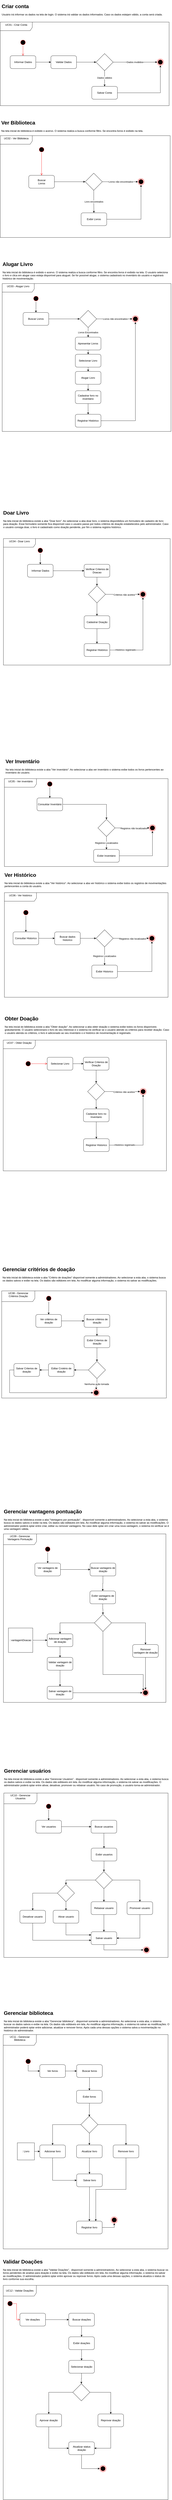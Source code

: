 <mxfile version="20.8.5" type="github">
  <diagram id="F2zN1XWDJCxbZWkZuF5S" name="Página-1">
    <mxGraphModel dx="897" dy="656" grid="1" gridSize="10" guides="1" tooltips="1" connect="1" arrows="1" fold="1" page="1" pageScale="1" pageWidth="827" pageHeight="1169" math="0" shadow="0">
      <root>
        <mxCell id="0" />
        <mxCell id="1" parent="0" />
        <mxCell id="l5w-JMVzP2Q6S9-00Q8j-174" value="&lt;div&gt;UC07 - Obter Doação&lt;br&gt;&lt;/div&gt;&lt;div&gt;&lt;br&gt;&lt;/div&gt;" style="shape=umlFrame;whiteSpace=wrap;html=1;width=150;height=40;" parent="1" vertex="1">
          <mxGeometry x="29" y="4860" width="763.5" height="610" as="geometry" />
        </mxCell>
        <mxCell id="l5w-JMVzP2Q6S9-00Q8j-47" value="&lt;div&gt;UC01 - Criar Conta&lt;br&gt;&lt;/div&gt;&lt;div&gt;&lt;br&gt;&lt;/div&gt;" style="shape=umlFrame;whiteSpace=wrap;html=1;width=150;height=40;" parent="1" vertex="1">
          <mxGeometry x="15" y="110" width="790" height="390" as="geometry" />
        </mxCell>
        <mxCell id="XpTpxVxSgnCetN0Bl5ae-27" value="&lt;div&gt;UC09 - Gerenciar&lt;br&gt;Vantagens Pontuação&lt;br&gt;&lt;/div&gt;&lt;div&gt;&lt;br&gt;&lt;/div&gt;" style="shape=umlFrame;whiteSpace=wrap;html=1;width=155;height=50;" parent="1" vertex="1">
          <mxGeometry x="30" y="7164" width="760" height="786" as="geometry" />
        </mxCell>
        <mxCell id="l5w-JMVzP2Q6S9-00Q8j-48" value="&lt;div&gt;UC03 - Alugar Livro&lt;br&gt;&lt;/div&gt;&lt;div&gt;&lt;br&gt;&lt;/div&gt;" style="shape=umlFrame;whiteSpace=wrap;html=1;width=150;height=40;" parent="1" vertex="1">
          <mxGeometry x="24.25" y="1330" width="789.5" height="690" as="geometry" />
        </mxCell>
        <mxCell id="l5w-JMVzP2Q6S9-00Q8j-19" value="&lt;div&gt;UC02 - Ver Biblioteca&lt;/div&gt;&lt;div&gt;&lt;br&gt;&lt;/div&gt;" style="shape=umlFrame;whiteSpace=wrap;html=1;width=150;height=40;" parent="1" vertex="1">
          <mxGeometry x="15" y="640" width="795" height="475" as="geometry" />
        </mxCell>
        <mxCell id="l5w-JMVzP2Q6S9-00Q8j-1" value="" style="ellipse;html=1;shape=startState;fillColor=#000000;strokeColor=#ff0000;" parent="1" vertex="1">
          <mxGeometry x="193.5" y="690" width="30" height="30" as="geometry" />
        </mxCell>
        <mxCell id="l5w-JMVzP2Q6S9-00Q8j-2" value="" style="edgeStyle=orthogonalEdgeStyle;html=1;verticalAlign=bottom;endArrow=open;endSize=8;strokeColor=#ff0000;rounded=0;entryX=0.5;entryY=0;entryDx=0;entryDy=0;" parent="1" source="l5w-JMVzP2Q6S9-00Q8j-1" target="kyMAhO8fMGLWvywvnktx-8" edge="1">
          <mxGeometry relative="1" as="geometry">
            <mxPoint x="208.5" y="820" as="targetPoint" />
          </mxGeometry>
        </mxCell>
        <mxCell id="l5w-JMVzP2Q6S9-00Q8j-3" value="" style="ellipse;html=1;shape=endState;fillColor=#000000;strokeColor=#ff0000;" parent="1" vertex="1">
          <mxGeometry x="658.5" y="840" width="30" height="30" as="geometry" />
        </mxCell>
        <mxCell id="l5w-JMVzP2Q6S9-00Q8j-11" value="Livro encontrados" style="edgeStyle=orthogonalEdgeStyle;rounded=0;orthogonalLoop=1;jettySize=auto;html=1;exitX=0.5;exitY=1;exitDx=0;exitDy=0;entryX=0.5;entryY=0;entryDx=0;entryDy=0;" parent="1" source="l5w-JMVzP2Q6S9-00Q8j-7" target="kyMAhO8fMGLWvywvnktx-9" edge="1">
          <mxGeometry relative="1" as="geometry">
            <Array as="points" />
            <mxPoint x="452.5" y="1000" as="targetPoint" />
          </mxGeometry>
        </mxCell>
        <mxCell id="l5w-JMVzP2Q6S9-00Q8j-12" style="edgeStyle=orthogonalEdgeStyle;rounded=0;orthogonalLoop=1;jettySize=auto;html=1;exitX=1;exitY=0.5;exitDx=0;exitDy=0;entryX=0;entryY=0.5;entryDx=0;entryDy=0;" parent="1" source="l5w-JMVzP2Q6S9-00Q8j-7" target="l5w-JMVzP2Q6S9-00Q8j-3" edge="1">
          <mxGeometry relative="1" as="geometry" />
        </mxCell>
        <mxCell id="l5w-JMVzP2Q6S9-00Q8j-13" value="Livros não encontrados" style="edgeLabel;html=1;align=center;verticalAlign=middle;resizable=0;points=[];" parent="l5w-JMVzP2Q6S9-00Q8j-12" vertex="1" connectable="0">
          <mxGeometry x="-0.241" y="-4" relative="1" as="geometry">
            <mxPoint x="23" y="-4" as="offset" />
          </mxGeometry>
        </mxCell>
        <mxCell id="l5w-JMVzP2Q6S9-00Q8j-7" value="" style="rhombus;whiteSpace=wrap;html=1;" parent="1" vertex="1">
          <mxGeometry x="412.5" y="815" width="80" height="80" as="geometry" />
        </mxCell>
        <mxCell id="l5w-JMVzP2Q6S9-00Q8j-10" style="edgeStyle=orthogonalEdgeStyle;rounded=0;orthogonalLoop=1;jettySize=auto;html=1;exitX=1;exitY=0.5;exitDx=0;exitDy=0;" parent="1" source="kyMAhO8fMGLWvywvnktx-8" target="l5w-JMVzP2Q6S9-00Q8j-7" edge="1">
          <mxGeometry relative="1" as="geometry">
            <mxPoint x="288.5" y="855" as="sourcePoint" />
          </mxGeometry>
        </mxCell>
        <mxCell id="l5w-JMVzP2Q6S9-00Q8j-15" style="edgeStyle=orthogonalEdgeStyle;rounded=0;orthogonalLoop=1;jettySize=auto;html=1;exitX=1;exitY=0.5;exitDx=0;exitDy=0;entryX=0.5;entryY=1;entryDx=0;entryDy=0;" parent="1" source="kyMAhO8fMGLWvywvnktx-9" target="l5w-JMVzP2Q6S9-00Q8j-3" edge="1">
          <mxGeometry relative="1" as="geometry">
            <mxPoint x="532.5" y="1040" as="sourcePoint" />
          </mxGeometry>
        </mxCell>
        <mxCell id="l5w-JMVzP2Q6S9-00Q8j-20" value="" style="ellipse;html=1;shape=startState;fillColor=#000000;strokeColor=#ff0000;" parent="1" vertex="1">
          <mxGeometry x="106.5" y="190" width="30" height="30" as="geometry" />
        </mxCell>
        <mxCell id="l5w-JMVzP2Q6S9-00Q8j-21" value="" style="edgeStyle=orthogonalEdgeStyle;html=1;verticalAlign=bottom;endArrow=open;endSize=8;strokeColor=#ff0000;rounded=0;entryX=0.5;entryY=0;entryDx=0;entryDy=0;" parent="1" source="l5w-JMVzP2Q6S9-00Q8j-20" target="kyMAhO8fMGLWvywvnktx-5" edge="1">
          <mxGeometry relative="1" as="geometry">
            <mxPoint x="121.5" y="267" as="targetPoint" />
          </mxGeometry>
        </mxCell>
        <mxCell id="l5w-JMVzP2Q6S9-00Q8j-22" value="" style="ellipse;html=1;shape=endState;fillColor=#000000;strokeColor=#ff0000;" parent="1" vertex="1">
          <mxGeometry x="749" y="282" width="30" height="30" as="geometry" />
        </mxCell>
        <mxCell id="l5w-JMVzP2Q6S9-00Q8j-26" style="edgeStyle=orthogonalEdgeStyle;rounded=0;orthogonalLoop=1;jettySize=auto;html=1;exitX=1;exitY=0.5;exitDx=0;exitDy=0;entryX=0;entryY=0.5;entryDx=0;entryDy=0;" parent="1" source="l5w-JMVzP2Q6S9-00Q8j-28" target="l5w-JMVzP2Q6S9-00Q8j-22" edge="1">
          <mxGeometry relative="1" as="geometry" />
        </mxCell>
        <mxCell id="l5w-JMVzP2Q6S9-00Q8j-27" value="Dados inválidos" style="edgeLabel;html=1;align=center;verticalAlign=middle;resizable=0;points=[];" parent="l5w-JMVzP2Q6S9-00Q8j-26" vertex="1" connectable="0">
          <mxGeometry x="-0.241" y="-4" relative="1" as="geometry">
            <mxPoint x="23" y="-4" as="offset" />
          </mxGeometry>
        </mxCell>
        <mxCell id="l5w-JMVzP2Q6S9-00Q8j-38" style="edgeStyle=orthogonalEdgeStyle;rounded=0;orthogonalLoop=1;jettySize=auto;html=1;exitX=0.5;exitY=1;exitDx=0;exitDy=0;entryX=0.5;entryY=0;entryDx=0;entryDy=0;" parent="1" source="l5w-JMVzP2Q6S9-00Q8j-28" target="kyMAhO8fMGLWvywvnktx-3" edge="1">
          <mxGeometry relative="1" as="geometry">
            <mxPoint x="419" y="410" as="targetPoint" />
          </mxGeometry>
        </mxCell>
        <mxCell id="l5w-JMVzP2Q6S9-00Q8j-45" value="&lt;div&gt;Dados válidos&lt;/div&gt;" style="edgeLabel;html=1;align=center;verticalAlign=middle;resizable=0;points=[];" parent="l5w-JMVzP2Q6S9-00Q8j-38" vertex="1" connectable="0">
          <mxGeometry x="-0.1" y="-1" relative="1" as="geometry">
            <mxPoint as="offset" />
          </mxGeometry>
        </mxCell>
        <mxCell id="l5w-JMVzP2Q6S9-00Q8j-28" value="" style="rhombus;whiteSpace=wrap;html=1;" parent="1" vertex="1">
          <mxGeometry x="463.25" y="257" width="80" height="80" as="geometry" />
        </mxCell>
        <mxCell id="l5w-JMVzP2Q6S9-00Q8j-44" style="rounded=0;orthogonalLoop=1;jettySize=auto;html=1;exitX=1;exitY=0.5;exitDx=0;exitDy=0;entryX=0;entryY=0.5;entryDx=0;entryDy=0;" parent="1" source="kyMAhO8fMGLWvywvnktx-2" target="l5w-JMVzP2Q6S9-00Q8j-28" edge="1">
          <mxGeometry relative="1" as="geometry">
            <mxPoint x="427.0" y="297" as="sourcePoint" />
          </mxGeometry>
        </mxCell>
        <mxCell id="l5w-JMVzP2Q6S9-00Q8j-79" style="edgeStyle=orthogonalEdgeStyle;rounded=0;orthogonalLoop=1;jettySize=auto;html=1;exitX=0.5;exitY=1;exitDx=0;exitDy=0;entryX=0.5;entryY=0;entryDx=0;entryDy=0;" parent="1" source="l5w-JMVzP2Q6S9-00Q8j-49" target="kyMAhO8fMGLWvywvnktx-12" edge="1">
          <mxGeometry relative="1" as="geometry">
            <mxPoint x="182.25" y="1460" as="targetPoint" />
          </mxGeometry>
        </mxCell>
        <mxCell id="l5w-JMVzP2Q6S9-00Q8j-49" value="" style="ellipse;html=1;shape=startState;fillColor=#000000;strokeColor=#ff0000;" parent="1" vertex="1">
          <mxGeometry x="167.25" y="1385" width="30" height="30" as="geometry" />
        </mxCell>
        <mxCell id="l5w-JMVzP2Q6S9-00Q8j-51" value="" style="ellipse;html=1;shape=endState;fillColor=#000000;strokeColor=#ff0000;" parent="1" vertex="1">
          <mxGeometry x="632.25" y="1480" width="30" height="30" as="geometry" />
        </mxCell>
        <mxCell id="l5w-JMVzP2Q6S9-00Q8j-55" style="edgeStyle=orthogonalEdgeStyle;rounded=0;orthogonalLoop=1;jettySize=auto;html=1;exitX=1;exitY=0.5;exitDx=0;exitDy=0;entryX=0;entryY=0.5;entryDx=0;entryDy=0;" parent="1" source="l5w-JMVzP2Q6S9-00Q8j-57" target="l5w-JMVzP2Q6S9-00Q8j-51" edge="1">
          <mxGeometry relative="1" as="geometry" />
        </mxCell>
        <mxCell id="l5w-JMVzP2Q6S9-00Q8j-56" value="Livros não encontrados" style="edgeLabel;html=1;align=center;verticalAlign=middle;resizable=0;points=[];" parent="l5w-JMVzP2Q6S9-00Q8j-55" vertex="1" connectable="0">
          <mxGeometry x="-0.241" y="-4" relative="1" as="geometry">
            <mxPoint x="23" y="-4" as="offset" />
          </mxGeometry>
        </mxCell>
        <mxCell id="l5w-JMVzP2Q6S9-00Q8j-63" value="Livros Encontrados" style="edgeStyle=none;rounded=0;orthogonalLoop=1;jettySize=auto;html=1;exitX=0.5;exitY=1;exitDx=0;exitDy=0;" parent="1" source="l5w-JMVzP2Q6S9-00Q8j-57" target="kyMAhO8fMGLWvywvnktx-11" edge="1">
          <mxGeometry relative="1" as="geometry">
            <mxPoint x="426.25" y="1575" as="targetPoint" />
          </mxGeometry>
        </mxCell>
        <mxCell id="l5w-JMVzP2Q6S9-00Q8j-57" value="" style="rhombus;whiteSpace=wrap;html=1;" parent="1" vertex="1">
          <mxGeometry x="386.25" y="1455" width="80" height="80" as="geometry" />
        </mxCell>
        <mxCell id="l5w-JMVzP2Q6S9-00Q8j-58" style="edgeStyle=orthogonalEdgeStyle;rounded=0;orthogonalLoop=1;jettySize=auto;html=1;exitX=1;exitY=0.5;exitDx=0;exitDy=0;" parent="1" source="kyMAhO8fMGLWvywvnktx-12" target="l5w-JMVzP2Q6S9-00Q8j-57" edge="1">
          <mxGeometry relative="1" as="geometry">
            <mxPoint x="262.25" y="1495" as="sourcePoint" />
          </mxGeometry>
        </mxCell>
        <mxCell id="l5w-JMVzP2Q6S9-00Q8j-76" style="edgeStyle=orthogonalEdgeStyle;rounded=0;orthogonalLoop=1;jettySize=auto;html=1;exitX=0.5;exitY=1;exitDx=0;exitDy=0;entryX=0.5;entryY=0;entryDx=0;entryDy=0;" parent="1" source="kyMAhO8fMGLWvywvnktx-13" target="kyMAhO8fMGLWvywvnktx-14" edge="1">
          <mxGeometry relative="1" as="geometry">
            <mxPoint x="426.25" y="1745" as="sourcePoint" />
            <mxPoint x="426.25" y="1785" as="targetPoint" />
          </mxGeometry>
        </mxCell>
        <mxCell id="l5w-JMVzP2Q6S9-00Q8j-78" style="edgeStyle=orthogonalEdgeStyle;rounded=0;orthogonalLoop=1;jettySize=auto;html=1;exitX=1;exitY=0.5;exitDx=0;exitDy=0;entryX=0.5;entryY=1;entryDx=0;entryDy=0;" parent="1" source="kyMAhO8fMGLWvywvnktx-15" target="l5w-JMVzP2Q6S9-00Q8j-51" edge="1">
          <mxGeometry relative="1" as="geometry">
            <mxPoint x="506.25" y="1935" as="sourcePoint" />
          </mxGeometry>
        </mxCell>
        <mxCell id="l5w-JMVzP2Q6S9-00Q8j-80" value="&lt;div&gt;UC04 - Doar Livro&lt;br&gt;&lt;/div&gt;&lt;div&gt;&lt;br&gt;&lt;/div&gt;" style="shape=umlFrame;whiteSpace=wrap;html=1;width=150;height=40;" parent="1" vertex="1">
          <mxGeometry x="30" y="2520" width="780" height="590" as="geometry" />
        </mxCell>
        <mxCell id="l5w-JMVzP2Q6S9-00Q8j-81" style="edgeStyle=orthogonalEdgeStyle;rounded=0;orthogonalLoop=1;jettySize=auto;html=1;exitX=0.5;exitY=1;exitDx=0;exitDy=0;entryX=0.5;entryY=0;entryDx=0;entryDy=0;" parent="1" source="l5w-JMVzP2Q6S9-00Q8j-82" target="kyMAhO8fMGLWvywvnktx-25" edge="1">
          <mxGeometry relative="1" as="geometry">
            <mxPoint x="202.5" y="2635" as="targetPoint" />
          </mxGeometry>
        </mxCell>
        <mxCell id="l5w-JMVzP2Q6S9-00Q8j-82" value="" style="ellipse;html=1;shape=startState;fillColor=#000000;strokeColor=#ff0000;" parent="1" vertex="1">
          <mxGeometry x="187.5" y="2560" width="30" height="30" as="geometry" />
        </mxCell>
        <mxCell id="l5w-JMVzP2Q6S9-00Q8j-83" value="" style="ellipse;html=1;shape=endState;fillColor=#000000;strokeColor=#ff0000;" parent="1" vertex="1">
          <mxGeometry x="667.5" y="2765" width="30" height="30" as="geometry" />
        </mxCell>
        <mxCell id="l5w-JMVzP2Q6S9-00Q8j-108" style="edgeStyle=orthogonalEdgeStyle;rounded=0;orthogonalLoop=1;jettySize=auto;html=1;exitX=1;exitY=0.5;exitDx=0;exitDy=0;entryX=0;entryY=0.5;entryDx=0;entryDy=0;" parent="1" source="l5w-JMVzP2Q6S9-00Q8j-89" target="l5w-JMVzP2Q6S9-00Q8j-83" edge="1">
          <mxGeometry relative="1" as="geometry" />
        </mxCell>
        <mxCell id="l5w-JMVzP2Q6S9-00Q8j-112" value="Critérios não aceitos" style="edgeLabel;html=1;align=center;verticalAlign=middle;resizable=0;points=[];" parent="l5w-JMVzP2Q6S9-00Q8j-108" vertex="1" connectable="0">
          <mxGeometry x="0.091" y="-2" relative="1" as="geometry">
            <mxPoint as="offset" />
          </mxGeometry>
        </mxCell>
        <mxCell id="kyMAhO8fMGLWvywvnktx-27" style="edgeStyle=orthogonalEdgeStyle;rounded=0;orthogonalLoop=1;jettySize=auto;html=1;exitX=0.5;exitY=1;exitDx=0;exitDy=0;entryX=0.5;entryY=0;entryDx=0;entryDy=0;" edge="1" parent="1" source="l5w-JMVzP2Q6S9-00Q8j-89" target="kyMAhO8fMGLWvywvnktx-21">
          <mxGeometry relative="1" as="geometry" />
        </mxCell>
        <mxCell id="l5w-JMVzP2Q6S9-00Q8j-89" value="" style="rhombus;whiteSpace=wrap;html=1;" parent="1" vertex="1">
          <mxGeometry x="427.5" y="2740" width="80" height="80" as="geometry" />
        </mxCell>
        <mxCell id="l5w-JMVzP2Q6S9-00Q8j-107" style="edgeStyle=orthogonalEdgeStyle;rounded=0;orthogonalLoop=1;jettySize=auto;html=1;exitX=0.5;exitY=1;exitDx=0;exitDy=0;entryX=0.5;entryY=0;entryDx=0;entryDy=0;" parent="1" source="kyMAhO8fMGLWvywvnktx-22" target="l5w-JMVzP2Q6S9-00Q8j-89" edge="1">
          <mxGeometry relative="1" as="geometry">
            <mxPoint x="467.5" y="2705" as="sourcePoint" />
          </mxGeometry>
        </mxCell>
        <mxCell id="l5w-JMVzP2Q6S9-00Q8j-106" style="edgeStyle=orthogonalEdgeStyle;rounded=0;orthogonalLoop=1;jettySize=auto;html=1;exitX=1;exitY=0.5;exitDx=0;exitDy=0;" parent="1" source="kyMAhO8fMGLWvywvnktx-25" target="kyMAhO8fMGLWvywvnktx-22" edge="1">
          <mxGeometry relative="1" as="geometry">
            <mxPoint x="282.5" y="2675" as="sourcePoint" />
            <mxPoint x="357.5" y="2675" as="targetPoint" />
          </mxGeometry>
        </mxCell>
        <mxCell id="l5w-JMVzP2Q6S9-00Q8j-111" style="edgeStyle=orthogonalEdgeStyle;rounded=0;orthogonalLoop=1;jettySize=auto;html=1;exitX=1;exitY=0.5;exitDx=0;exitDy=0;entryX=0.5;entryY=1;entryDx=0;entryDy=0;" parent="1" source="kyMAhO8fMGLWvywvnktx-24" target="l5w-JMVzP2Q6S9-00Q8j-83" edge="1">
          <mxGeometry relative="1" as="geometry">
            <mxPoint x="547.5" y="3050" as="sourcePoint" />
          </mxGeometry>
        </mxCell>
        <mxCell id="l5w-JMVzP2Q6S9-00Q8j-113" value="Histórico registrado" style="edgeLabel;html=1;align=center;verticalAlign=middle;resizable=0;points=[];" parent="l5w-JMVzP2Q6S9-00Q8j-111" vertex="1" connectable="0">
          <mxGeometry x="-0.5" y="1" relative="1" as="geometry">
            <mxPoint x="-27" as="offset" />
          </mxGeometry>
        </mxCell>
        <mxCell id="l5w-JMVzP2Q6S9-00Q8j-115" value="&lt;div&gt;UC05 - Ver inventário&lt;br&gt;&lt;/div&gt;&lt;div&gt;&lt;br&gt;&lt;/div&gt;" style="shape=umlFrame;whiteSpace=wrap;html=1;width=150;height=40;" parent="1" vertex="1">
          <mxGeometry x="34.5" y="3640" width="765.5" height="410" as="geometry" />
        </mxCell>
        <mxCell id="l5w-JMVzP2Q6S9-00Q8j-116" style="edgeStyle=orthogonalEdgeStyle;rounded=0;orthogonalLoop=1;jettySize=auto;html=1;exitX=0.5;exitY=1;exitDx=0;exitDy=0;" parent="1" source="l5w-JMVzP2Q6S9-00Q8j-117" target="kyMAhO8fMGLWvywvnktx-29" edge="1">
          <mxGeometry relative="1" as="geometry">
            <mxPoint x="247" y="3725" as="targetPoint" />
          </mxGeometry>
        </mxCell>
        <mxCell id="l5w-JMVzP2Q6S9-00Q8j-117" value="" style="ellipse;html=1;shape=startState;fillColor=#000000;strokeColor=#ff0000;" parent="1" vertex="1">
          <mxGeometry x="232" y="3650" width="30" height="30" as="geometry" />
        </mxCell>
        <mxCell id="l5w-JMVzP2Q6S9-00Q8j-118" value="" style="ellipse;html=1;shape=endState;fillColor=#000000;strokeColor=#ff0000;" parent="1" vertex="1">
          <mxGeometry x="712" y="3855" width="30" height="30" as="geometry" />
        </mxCell>
        <mxCell id="l5w-JMVzP2Q6S9-00Q8j-121" style="edgeStyle=orthogonalEdgeStyle;rounded=0;orthogonalLoop=1;jettySize=auto;html=1;exitX=1;exitY=0.5;exitDx=0;exitDy=0;entryX=0;entryY=0.5;entryDx=0;entryDy=0;" parent="1" source="l5w-JMVzP2Q6S9-00Q8j-124" target="l5w-JMVzP2Q6S9-00Q8j-118" edge="1">
          <mxGeometry relative="1" as="geometry" />
        </mxCell>
        <mxCell id="l5w-JMVzP2Q6S9-00Q8j-122" value="Registros não localizados" style="edgeLabel;html=1;align=center;verticalAlign=middle;resizable=0;points=[];" parent="l5w-JMVzP2Q6S9-00Q8j-121" vertex="1" connectable="0">
          <mxGeometry x="0.091" y="-2" relative="1" as="geometry">
            <mxPoint as="offset" />
          </mxGeometry>
        </mxCell>
        <mxCell id="l5w-JMVzP2Q6S9-00Q8j-123" value="Registros Localizados" style="edgeStyle=orthogonalEdgeStyle;rounded=0;orthogonalLoop=1;jettySize=auto;html=1;exitX=0.5;exitY=1;exitDx=0;exitDy=0;entryX=0.5;entryY=0;entryDx=0;entryDy=0;" parent="1" source="l5w-JMVzP2Q6S9-00Q8j-124" target="kyMAhO8fMGLWvywvnktx-30" edge="1">
          <mxGeometry relative="1" as="geometry">
            <mxPoint x="512" y="3960" as="targetPoint" />
          </mxGeometry>
        </mxCell>
        <mxCell id="l5w-JMVzP2Q6S9-00Q8j-124" value="" style="rhombus;whiteSpace=wrap;html=1;" parent="1" vertex="1">
          <mxGeometry x="472" y="3830" width="80" height="80" as="geometry" />
        </mxCell>
        <mxCell id="l5w-JMVzP2Q6S9-00Q8j-132" style="edgeStyle=orthogonalEdgeStyle;rounded=0;orthogonalLoop=1;jettySize=auto;html=1;entryX=0.5;entryY=0;entryDx=0;entryDy=0;" parent="1" source="kyMAhO8fMGLWvywvnktx-29" target="l5w-JMVzP2Q6S9-00Q8j-124" edge="1">
          <mxGeometry relative="1" as="geometry">
            <mxPoint x="402" y="3765" as="targetPoint" />
            <mxPoint x="327" y="3765" as="sourcePoint" />
          </mxGeometry>
        </mxCell>
        <mxCell id="l5w-JMVzP2Q6S9-00Q8j-136" style="edgeStyle=orthogonalEdgeStyle;rounded=0;orthogonalLoop=1;jettySize=auto;html=1;exitX=1;exitY=0.5;exitDx=0;exitDy=0;entryX=0.5;entryY=1;entryDx=0;entryDy=0;" parent="1" source="kyMAhO8fMGLWvywvnktx-30" target="l5w-JMVzP2Q6S9-00Q8j-118" edge="1">
          <mxGeometry relative="1" as="geometry">
            <mxPoint x="592" y="4000" as="sourcePoint" />
          </mxGeometry>
        </mxCell>
        <mxCell id="l5w-JMVzP2Q6S9-00Q8j-137" value="&lt;div&gt;UC06 - Ver histórico&lt;br&gt;&lt;/div&gt;&lt;div&gt;&lt;br&gt;&lt;/div&gt;" style="shape=umlFrame;whiteSpace=wrap;html=1;width=150;height=40;" parent="1" vertex="1">
          <mxGeometry x="34.5" y="4172" width="765.5" height="488" as="geometry" />
        </mxCell>
        <mxCell id="l5w-JMVzP2Q6S9-00Q8j-138" style="edgeStyle=orthogonalEdgeStyle;rounded=0;orthogonalLoop=1;jettySize=auto;html=1;exitX=0.5;exitY=1;exitDx=0;exitDy=0;entryX=0.5;entryY=0;entryDx=0;entryDy=0;" parent="1" source="l5w-JMVzP2Q6S9-00Q8j-139" target="kyMAhO8fMGLWvywvnktx-39" edge="1">
          <mxGeometry relative="1" as="geometry">
            <mxPoint x="135" y="4340" as="targetPoint" />
          </mxGeometry>
        </mxCell>
        <mxCell id="l5w-JMVzP2Q6S9-00Q8j-139" value="" style="ellipse;html=1;shape=startState;fillColor=#000000;strokeColor=#ff0000;" parent="1" vertex="1">
          <mxGeometry x="120" y="4250" width="30" height="30" as="geometry" />
        </mxCell>
        <mxCell id="l5w-JMVzP2Q6S9-00Q8j-140" value="" style="ellipse;html=1;shape=endState;fillColor=#000000;strokeColor=#ff0000;" parent="1" vertex="1">
          <mxGeometry x="709.5" y="4370" width="30" height="30" as="geometry" />
        </mxCell>
        <mxCell id="l5w-JMVzP2Q6S9-00Q8j-143" style="edgeStyle=orthogonalEdgeStyle;rounded=0;orthogonalLoop=1;jettySize=auto;html=1;exitX=1;exitY=0.5;exitDx=0;exitDy=0;entryX=0;entryY=0.5;entryDx=0;entryDy=0;" parent="1" source="l5w-JMVzP2Q6S9-00Q8j-146" target="l5w-JMVzP2Q6S9-00Q8j-140" edge="1">
          <mxGeometry relative="1" as="geometry" />
        </mxCell>
        <mxCell id="l5w-JMVzP2Q6S9-00Q8j-144" value="Registros não localizados" style="edgeLabel;html=1;align=center;verticalAlign=middle;resizable=0;points=[];" parent="l5w-JMVzP2Q6S9-00Q8j-143" vertex="1" connectable="0">
          <mxGeometry x="0.091" y="-2" relative="1" as="geometry">
            <mxPoint as="offset" />
          </mxGeometry>
        </mxCell>
        <mxCell id="l5w-JMVzP2Q6S9-00Q8j-145" value="Registros Localizados" style="edgeStyle=orthogonalEdgeStyle;rounded=0;orthogonalLoop=1;jettySize=auto;html=1;exitX=0.5;exitY=1;exitDx=0;exitDy=0;entryX=0.5;entryY=0;entryDx=0;entryDy=0;" parent="1" source="l5w-JMVzP2Q6S9-00Q8j-146" target="kyMAhO8fMGLWvywvnktx-33" edge="1">
          <mxGeometry relative="1" as="geometry">
            <mxPoint x="503.25" y="4480" as="targetPoint" />
          </mxGeometry>
        </mxCell>
        <mxCell id="l5w-JMVzP2Q6S9-00Q8j-146" value="" style="rhombus;whiteSpace=wrap;html=1;" parent="1" vertex="1">
          <mxGeometry x="463.25" y="4345" width="80" height="80" as="geometry" />
        </mxCell>
        <mxCell id="l5w-JMVzP2Q6S9-00Q8j-150" style="edgeStyle=orthogonalEdgeStyle;rounded=0;orthogonalLoop=1;jettySize=auto;html=1;exitX=1;exitY=0.5;exitDx=0;exitDy=0;entryX=0.5;entryY=1;entryDx=0;entryDy=0;" parent="1" source="kyMAhO8fMGLWvywvnktx-33" target="l5w-JMVzP2Q6S9-00Q8j-140" edge="1">
          <mxGeometry relative="1" as="geometry">
            <mxPoint x="585" y="4540" as="sourcePoint" />
          </mxGeometry>
        </mxCell>
        <mxCell id="l5w-JMVzP2Q6S9-00Q8j-177" value="" style="ellipse;html=1;shape=endState;fillColor=#000000;strokeColor=#ff0000;" parent="1" vertex="1">
          <mxGeometry x="668.25" y="5085" width="30" height="30" as="geometry" />
        </mxCell>
        <mxCell id="l5w-JMVzP2Q6S9-00Q8j-180" style="edgeStyle=orthogonalEdgeStyle;rounded=0;orthogonalLoop=1;jettySize=auto;html=1;exitX=1;exitY=0.5;exitDx=0;exitDy=0;entryX=0;entryY=0.5;entryDx=0;entryDy=0;" parent="1" source="l5w-JMVzP2Q6S9-00Q8j-183" target="l5w-JMVzP2Q6S9-00Q8j-177" edge="1">
          <mxGeometry relative="1" as="geometry" />
        </mxCell>
        <mxCell id="l5w-JMVzP2Q6S9-00Q8j-181" value="Critérios não aceitos" style="edgeLabel;html=1;align=center;verticalAlign=middle;resizable=0;points=[];" parent="l5w-JMVzP2Q6S9-00Q8j-180" vertex="1" connectable="0">
          <mxGeometry x="0.091" y="-2" relative="1" as="geometry">
            <mxPoint as="offset" />
          </mxGeometry>
        </mxCell>
        <mxCell id="kyMAhO8fMGLWvywvnktx-50" style="edgeStyle=orthogonalEdgeStyle;rounded=0;orthogonalLoop=1;jettySize=auto;html=1;exitX=0.5;exitY=1;exitDx=0;exitDy=0;entryX=0.5;entryY=0;entryDx=0;entryDy=0;" edge="1" parent="1" source="l5w-JMVzP2Q6S9-00Q8j-183" target="kyMAhO8fMGLWvywvnktx-44">
          <mxGeometry relative="1" as="geometry" />
        </mxCell>
        <mxCell id="l5w-JMVzP2Q6S9-00Q8j-183" value="" style="rhombus;whiteSpace=wrap;html=1;" parent="1" vertex="1">
          <mxGeometry x="423.75" y="5060" width="80" height="80" as="geometry" />
        </mxCell>
        <mxCell id="l5w-JMVzP2Q6S9-00Q8j-193" style="edgeStyle=orthogonalEdgeStyle;rounded=0;orthogonalLoop=1;jettySize=auto;html=1;exitX=1;exitY=0.5;exitDx=0;exitDy=0;entryX=0.5;entryY=1;entryDx=0;entryDy=0;" parent="1" source="kyMAhO8fMGLWvywvnktx-43" target="l5w-JMVzP2Q6S9-00Q8j-177" edge="1">
          <mxGeometry relative="1" as="geometry">
            <mxPoint x="548.25" y="5370" as="sourcePoint" />
          </mxGeometry>
        </mxCell>
        <mxCell id="l5w-JMVzP2Q6S9-00Q8j-194" value="Histórico registrado" style="edgeLabel;html=1;align=center;verticalAlign=middle;resizable=0;points=[];" parent="l5w-JMVzP2Q6S9-00Q8j-193" vertex="1" connectable="0">
          <mxGeometry x="-0.5" y="1" relative="1" as="geometry">
            <mxPoint x="-27" as="offset" />
          </mxGeometry>
        </mxCell>
        <mxCell id="XpTpxVxSgnCetN0Bl5ae-1" value="&lt;div&gt;UC08 - Gerenciar&lt;br&gt;Critérios Doação&lt;br&gt;&lt;/div&gt;&lt;div&gt;&lt;br&gt;&lt;/div&gt;" style="shape=umlFrame;whiteSpace=wrap;html=1;width=155;height=50;" parent="1" vertex="1">
          <mxGeometry x="22" y="6030" width="770" height="500" as="geometry" />
        </mxCell>
        <mxCell id="XpTpxVxSgnCetN0Bl5ae-2" style="edgeStyle=orthogonalEdgeStyle;rounded=0;orthogonalLoop=1;jettySize=auto;html=1;exitX=0.5;exitY=1;exitDx=0;exitDy=0;entryX=0.5;entryY=0;entryDx=0;entryDy=0;" parent="1" source="XpTpxVxSgnCetN0Bl5ae-3" target="kyMAhO8fMGLWvywvnktx-57" edge="1">
          <mxGeometry relative="1" as="geometry">
            <mxPoint x="242" y="6125" as="targetPoint" />
          </mxGeometry>
        </mxCell>
        <mxCell id="XpTpxVxSgnCetN0Bl5ae-3" value="" style="ellipse;html=1;shape=startState;fillColor=#000000;strokeColor=#ff0000;" parent="1" vertex="1">
          <mxGeometry x="227" y="6050" width="30" height="30" as="geometry" />
        </mxCell>
        <mxCell id="XpTpxVxSgnCetN0Bl5ae-18" style="edgeStyle=orthogonalEdgeStyle;rounded=0;orthogonalLoop=1;jettySize=auto;html=1;exitX=1;exitY=0.5;exitDx=0;exitDy=0;entryX=0;entryY=0.5;entryDx=0;entryDy=0;" parent="1" source="kyMAhO8fMGLWvywvnktx-57" target="kyMAhO8fMGLWvywvnktx-52" edge="1">
          <mxGeometry relative="1" as="geometry">
            <mxPoint x="322" y="6165" as="sourcePoint" />
            <mxPoint x="397" y="6165" as="targetPoint" />
          </mxGeometry>
        </mxCell>
        <mxCell id="XpTpxVxSgnCetN0Bl5ae-28" style="edgeStyle=orthogonalEdgeStyle;rounded=0;orthogonalLoop=1;jettySize=auto;html=1;exitX=0.5;exitY=1;exitDx=0;exitDy=0;entryX=0.5;entryY=0;entryDx=0;entryDy=0;" parent="1" source="XpTpxVxSgnCetN0Bl5ae-29" target="kyMAhO8fMGLWvywvnktx-67" edge="1">
          <mxGeometry relative="1" as="geometry">
            <mxPoint x="237" y="7295.0" as="targetPoint" />
          </mxGeometry>
        </mxCell>
        <mxCell id="XpTpxVxSgnCetN0Bl5ae-29" value="" style="ellipse;html=1;shape=startState;fillColor=#000000;strokeColor=#ff0000;" parent="1" vertex="1">
          <mxGeometry x="222" y="7220" width="30" height="30" as="geometry" />
        </mxCell>
        <mxCell id="XpTpxVxSgnCetN0Bl5ae-30" value="" style="ellipse;html=1;shape=endState;fillColor=#000000;strokeColor=#ff0000;" parent="1" vertex="1">
          <mxGeometry x="679.5" y="7890" width="30" height="30" as="geometry" />
        </mxCell>
        <mxCell id="XpTpxVxSgnCetN0Bl5ae-38" style="edgeStyle=orthogonalEdgeStyle;rounded=0;orthogonalLoop=1;jettySize=auto;html=1;exitX=1;exitY=0.5;exitDx=0;exitDy=0;entryX=0;entryY=0.5;entryDx=0;entryDy=0;" parent="1" source="kyMAhO8fMGLWvywvnktx-67" target="kyMAhO8fMGLWvywvnktx-68" edge="1">
          <mxGeometry relative="1" as="geometry">
            <mxPoint x="324" y="7335.0" as="sourcePoint" />
            <mxPoint x="385" y="7335.0" as="targetPoint" />
          </mxGeometry>
        </mxCell>
        <mxCell id="kyMAhO8fMGLWvywvnktx-78" style="edgeStyle=orthogonalEdgeStyle;rounded=0;orthogonalLoop=1;jettySize=auto;html=1;exitX=0;exitY=0.5;exitDx=0;exitDy=0;entryX=0.5;entryY=0;entryDx=0;entryDy=0;" edge="1" parent="1" source="XpTpxVxSgnCetN0Bl5ae-61" target="kyMAhO8fMGLWvywvnktx-70">
          <mxGeometry relative="1" as="geometry" />
        </mxCell>
        <mxCell id="kyMAhO8fMGLWvywvnktx-83" style="edgeStyle=orthogonalEdgeStyle;rounded=0;orthogonalLoop=1;jettySize=auto;html=1;exitX=1;exitY=0.5;exitDx=0;exitDy=0;" edge="1" parent="1" source="XpTpxVxSgnCetN0Bl5ae-61" target="kyMAhO8fMGLWvywvnktx-71">
          <mxGeometry relative="1" as="geometry" />
        </mxCell>
        <mxCell id="kyMAhO8fMGLWvywvnktx-89" style="edgeStyle=orthogonalEdgeStyle;rounded=0;orthogonalLoop=1;jettySize=auto;html=1;exitX=0.5;exitY=1;exitDx=0;exitDy=0;entryX=0;entryY=0;entryDx=0;entryDy=0;" edge="1" parent="1" source="XpTpxVxSgnCetN0Bl5ae-61" target="XpTpxVxSgnCetN0Bl5ae-30">
          <mxGeometry relative="1" as="geometry">
            <Array as="points">
              <mxPoint x="496" y="7820" />
              <mxPoint x="684" y="7820" />
            </Array>
          </mxGeometry>
        </mxCell>
        <mxCell id="XpTpxVxSgnCetN0Bl5ae-61" value="" style="rhombus;whiteSpace=wrap;html=1;" parent="1" vertex="1">
          <mxGeometry x="455.5" y="7539" width="80" height="80" as="geometry" />
        </mxCell>
        <mxCell id="XpTpxVxSgnCetN0Bl5ae-70" value="&lt;div&gt;UC10 - Gerenciar&lt;br&gt;Usuarios&lt;br&gt;&lt;/div&gt;&lt;div&gt;&lt;br&gt;&lt;/div&gt;" style="shape=umlFrame;whiteSpace=wrap;html=1;width=155;height=50;" parent="1" vertex="1">
          <mxGeometry x="32" y="8373" width="768" height="767" as="geometry" />
        </mxCell>
        <mxCell id="XpTpxVxSgnCetN0Bl5ae-71" style="edgeStyle=orthogonalEdgeStyle;rounded=0;orthogonalLoop=1;jettySize=auto;html=1;exitX=0.5;exitY=1;exitDx=0;exitDy=0;entryX=0.5;entryY=0;entryDx=0;entryDy=0;" parent="1" source="XpTpxVxSgnCetN0Bl5ae-72" target="kyMAhO8fMGLWvywvnktx-91" edge="1">
          <mxGeometry relative="1" as="geometry">
            <mxPoint x="241.5" y="8495" as="targetPoint" />
          </mxGeometry>
        </mxCell>
        <mxCell id="XpTpxVxSgnCetN0Bl5ae-72" value="" style="ellipse;html=1;shape=startState;fillColor=#000000;strokeColor=#ff0000;" parent="1" vertex="1">
          <mxGeometry x="226.5" y="8420" width="30" height="30" as="geometry" />
        </mxCell>
        <mxCell id="XpTpxVxSgnCetN0Bl5ae-73" value="" style="ellipse;html=1;shape=endState;fillColor=#000000;strokeColor=#ff0000;" parent="1" vertex="1">
          <mxGeometry x="684" y="9090" width="30" height="30" as="geometry" />
        </mxCell>
        <mxCell id="XpTpxVxSgnCetN0Bl5ae-81" style="edgeStyle=orthogonalEdgeStyle;rounded=0;orthogonalLoop=1;jettySize=auto;html=1;exitX=1;exitY=0.5;exitDx=0;exitDy=0;" parent="1" source="kyMAhO8fMGLWvywvnktx-91" target="kyMAhO8fMGLWvywvnktx-98" edge="1">
          <mxGeometry relative="1" as="geometry">
            <mxPoint x="328.5" y="8535" as="sourcePoint" />
            <mxPoint x="389.5" y="8535" as="targetPoint" />
          </mxGeometry>
        </mxCell>
        <mxCell id="kyMAhO8fMGLWvywvnktx-102" style="edgeStyle=orthogonalEdgeStyle;rounded=0;orthogonalLoop=1;jettySize=auto;html=1;exitX=0.5;exitY=1;exitDx=0;exitDy=0;entryX=0.5;entryY=0;entryDx=0;entryDy=0;" edge="1" parent="1" source="XpTpxVxSgnCetN0Bl5ae-99" target="kyMAhO8fMGLWvywvnktx-93">
          <mxGeometry relative="1" as="geometry" />
        </mxCell>
        <mxCell id="kyMAhO8fMGLWvywvnktx-103" style="edgeStyle=orthogonalEdgeStyle;rounded=0;orthogonalLoop=1;jettySize=auto;html=1;exitX=0;exitY=0.5;exitDx=0;exitDy=0;entryX=0.5;entryY=0;entryDx=0;entryDy=0;" edge="1" parent="1" source="XpTpxVxSgnCetN0Bl5ae-99" target="XpTpxVxSgnCetN0Bl5ae-104">
          <mxGeometry relative="1" as="geometry" />
        </mxCell>
        <mxCell id="kyMAhO8fMGLWvywvnktx-104" style="edgeStyle=orthogonalEdgeStyle;rounded=0;orthogonalLoop=1;jettySize=auto;html=1;exitX=1;exitY=0.5;exitDx=0;exitDy=0;" edge="1" parent="1" source="XpTpxVxSgnCetN0Bl5ae-99" target="kyMAhO8fMGLWvywvnktx-97">
          <mxGeometry relative="1" as="geometry" />
        </mxCell>
        <mxCell id="XpTpxVxSgnCetN0Bl5ae-99" value="" style="rhombus;whiteSpace=wrap;html=1;" parent="1" vertex="1">
          <mxGeometry x="460" y="8739" width="80" height="80" as="geometry" />
        </mxCell>
        <mxCell id="kyMAhO8fMGLWvywvnktx-105" style="edgeStyle=orthogonalEdgeStyle;rounded=0;orthogonalLoop=1;jettySize=auto;html=1;exitX=0;exitY=0.5;exitDx=0;exitDy=0;" edge="1" parent="1" source="XpTpxVxSgnCetN0Bl5ae-104" target="kyMAhO8fMGLWvywvnktx-90">
          <mxGeometry relative="1" as="geometry" />
        </mxCell>
        <mxCell id="kyMAhO8fMGLWvywvnktx-106" style="edgeStyle=orthogonalEdgeStyle;rounded=0;orthogonalLoop=1;jettySize=auto;html=1;exitX=0.5;exitY=1;exitDx=0;exitDy=0;" edge="1" parent="1" source="XpTpxVxSgnCetN0Bl5ae-104" target="kyMAhO8fMGLWvywvnktx-96">
          <mxGeometry relative="1" as="geometry" />
        </mxCell>
        <mxCell id="XpTpxVxSgnCetN0Bl5ae-104" value="" style="rhombus;whiteSpace=wrap;html=1;" parent="1" vertex="1">
          <mxGeometry x="282.5" y="8800" width="80" height="80" as="geometry" />
        </mxCell>
        <mxCell id="XpTpxVxSgnCetN0Bl5ae-111" value="&lt;div&gt;UC11 - Gerenciar&lt;br&gt;Biblioteca&lt;br&gt;&lt;/div&gt;&lt;div&gt;&lt;br&gt;&lt;/div&gt;" style="shape=umlFrame;whiteSpace=wrap;html=1;width=155;height=50;" parent="1" vertex="1">
          <mxGeometry x="29" y="9500" width="771" height="1000" as="geometry" />
        </mxCell>
        <mxCell id="XpTpxVxSgnCetN0Bl5ae-145" style="edgeStyle=orthogonalEdgeStyle;rounded=0;orthogonalLoop=1;jettySize=auto;html=1;exitX=0.5;exitY=1;exitDx=0;exitDy=0;entryX=0;entryY=0.5;entryDx=0;entryDy=0;" parent="1" source="XpTpxVxSgnCetN0Bl5ae-113" target="kyMAhO8fMGLWvywvnktx-115" edge="1">
          <mxGeometry relative="1" as="geometry">
            <mxPoint x="323.25" y="9675" as="targetPoint" />
          </mxGeometry>
        </mxCell>
        <mxCell id="XpTpxVxSgnCetN0Bl5ae-113" value="" style="ellipse;html=1;shape=startState;fillColor=#000000;strokeColor=#ff0000;" parent="1" vertex="1">
          <mxGeometry x="130.75" y="9610" width="30" height="30" as="geometry" />
        </mxCell>
        <mxCell id="XpTpxVxSgnCetN0Bl5ae-114" value="" style="ellipse;html=1;shape=endState;fillColor=#000000;strokeColor=#ff0000;" parent="1" vertex="1">
          <mxGeometry x="533.25" y="10350" width="30" height="30" as="geometry" />
        </mxCell>
        <mxCell id="kyMAhO8fMGLWvywvnktx-128" style="edgeStyle=orthogonalEdgeStyle;rounded=0;orthogonalLoop=1;jettySize=auto;html=1;exitX=1;exitY=0.5;exitDx=0;exitDy=0;" edge="1" parent="1" source="XpTpxVxSgnCetN0Bl5ae-140" target="kyMAhO8fMGLWvywvnktx-118">
          <mxGeometry relative="1" as="geometry" />
        </mxCell>
        <mxCell id="kyMAhO8fMGLWvywvnktx-129" style="edgeStyle=orthogonalEdgeStyle;rounded=0;orthogonalLoop=1;jettySize=auto;html=1;exitX=0.5;exitY=1;exitDx=0;exitDy=0;" edge="1" parent="1" source="XpTpxVxSgnCetN0Bl5ae-140" target="kyMAhO8fMGLWvywvnktx-120">
          <mxGeometry relative="1" as="geometry" />
        </mxCell>
        <mxCell id="kyMAhO8fMGLWvywvnktx-130" style="edgeStyle=orthogonalEdgeStyle;rounded=0;orthogonalLoop=1;jettySize=auto;html=1;exitX=0;exitY=0.5;exitDx=0;exitDy=0;entryX=0.5;entryY=0;entryDx=0;entryDy=0;" edge="1" parent="1" source="XpTpxVxSgnCetN0Bl5ae-140" target="kyMAhO8fMGLWvywvnktx-119">
          <mxGeometry relative="1" as="geometry" />
        </mxCell>
        <mxCell id="XpTpxVxSgnCetN0Bl5ae-140" value="" style="rhombus;whiteSpace=wrap;html=1;" parent="1" vertex="1">
          <mxGeometry x="392" y="9880" width="80" height="80" as="geometry" />
        </mxCell>
        <mxCell id="XpTpxVxSgnCetN0Bl5ae-150" value="&lt;div&gt;UC12 - Validar Doações&lt;br&gt;&lt;/div&gt;" style="shape=umlFrame;whiteSpace=wrap;html=1;width=155;height=50;" parent="1" vertex="1">
          <mxGeometry x="29" y="10670" width="771" height="1000" as="geometry" />
        </mxCell>
        <mxCell id="XpTpxVxSgnCetN0Bl5ae-153" value="" style="ellipse;html=1;shape=endState;fillColor=#000000;strokeColor=#ff0000;" parent="1" vertex="1">
          <mxGeometry x="480.5" y="11510" width="30" height="30" as="geometry" />
        </mxCell>
        <mxCell id="kyMAhO8fMGLWvywvnktx-157" style="edgeStyle=orthogonalEdgeStyle;rounded=0;orthogonalLoop=1;jettySize=auto;html=1;exitX=0;exitY=0.5;exitDx=0;exitDy=0;" edge="1" parent="1" source="XpTpxVxSgnCetN0Bl5ae-176" target="kyMAhO8fMGLWvywvnktx-145">
          <mxGeometry relative="1" as="geometry" />
        </mxCell>
        <mxCell id="kyMAhO8fMGLWvywvnktx-158" style="edgeStyle=orthogonalEdgeStyle;rounded=0;orthogonalLoop=1;jettySize=auto;html=1;exitX=1;exitY=0.5;exitDx=0;exitDy=0;" edge="1" parent="1" source="XpTpxVxSgnCetN0Bl5ae-176" target="kyMAhO8fMGLWvywvnktx-146">
          <mxGeometry relative="1" as="geometry" />
        </mxCell>
        <mxCell id="XpTpxVxSgnCetN0Bl5ae-176" value="" style="rhombus;whiteSpace=wrap;html=1;" parent="1" vertex="1">
          <mxGeometry x="354.5" y="11129" width="80" height="80" as="geometry" />
        </mxCell>
        <mxCell id="XpTpxVxSgnCetN0Bl5ae-191" value="&lt;h1&gt;Criar conta&lt;br&gt;&lt;/h1&gt;&lt;p&gt;Usuário irá informar os dados na tela de login. O sistema irá validar os dados informados. Caso os dados estejam válido, a conta será criada.&lt;/p&gt;" style="text;html=1;strokeColor=none;fillColor=none;spacing=5;spacingTop=-20;whiteSpace=wrap;overflow=hidden;rounded=0;" parent="1" vertex="1">
          <mxGeometry x="17" y="17" width="783" height="120" as="geometry" />
        </mxCell>
        <mxCell id="XpTpxVxSgnCetN0Bl5ae-192" value="&lt;h1&gt;Ver Biblioteca&lt;br&gt;&lt;/h1&gt;&lt;p&gt;Na tela inicial do biblioteca é exibido o acervo. O sistema realiza a busca conforme filtro. Se encontra livros é exibido na tela.&lt;br&gt;&lt;/p&gt;" style="text;html=1;strokeColor=none;fillColor=none;spacing=5;spacingTop=-20;whiteSpace=wrap;overflow=hidden;rounded=0;" parent="1" vertex="1">
          <mxGeometry x="15" y="560" width="783" height="84" as="geometry" />
        </mxCell>
        <mxCell id="XpTpxVxSgnCetN0Bl5ae-193" value="&lt;h1&gt;Alugar Livro&lt;br&gt;&lt;/h1&gt;&lt;p&gt;Na tela inicial do biblioteca é exibido o acervo. O sistema realiza a busca conforme filtro. Se encontra livros é exibido na tela. O usuário seleciona o livro e clica em alugar caso esteja disponível para aluguel. Se for possível alugar, o sistema cadastrará no inventário do usuário e registrará histórico de movimentação.&lt;br&gt;&lt;/p&gt;" style="text;html=1;strokeColor=none;fillColor=none;spacing=5;spacingTop=-20;whiteSpace=wrap;overflow=hidden;rounded=0;" parent="1" vertex="1">
          <mxGeometry x="21" y="1220" width="783" height="110" as="geometry" />
        </mxCell>
        <mxCell id="XpTpxVxSgnCetN0Bl5ae-194" value="&lt;h1&gt;Doar Livro&lt;br&gt;&lt;/h1&gt;&lt;p&gt;Na tela inicial do biblioteca existe a aba &quot;Doar livro&quot;. Ao selecionar a aba doar livro, o sistema disponibiliza um formulário de cadastro de livro para doação. Esse formulário somente fica disponível caso o usuário passe por todos critérios de doação estabelecidos pelo administrador. Caso o usuário consiga doar, o livro é cadastrado como doação pendente, por fim o sistema registra histórico. &lt;br&gt;&lt;/p&gt;" style="text;html=1;strokeColor=none;fillColor=none;spacing=5;spacingTop=-20;whiteSpace=wrap;overflow=hidden;rounded=0;" parent="1" vertex="1">
          <mxGeometry x="24.25" y="2380" width="783" height="110" as="geometry" />
        </mxCell>
        <mxCell id="XpTpxVxSgnCetN0Bl5ae-195" value="&lt;h1&gt;Ver Inventário&lt;br&gt;&lt;/h1&gt;&lt;p&gt;Na tela inicial do biblioteca existe a aba &quot;Ver inventário&quot;. Ao selecionar a aba ver inventário o sistema exibe todos os livros pertencentes ao inventário do usuário.&lt;br&gt;&lt;/p&gt;" style="text;html=1;strokeColor=none;fillColor=none;spacing=5;spacingTop=-20;whiteSpace=wrap;overflow=hidden;rounded=0;" parent="1" vertex="1">
          <mxGeometry x="34.5" y="3540" width="783" height="110" as="geometry" />
        </mxCell>
        <mxCell id="XpTpxVxSgnCetN0Bl5ae-196" value="&lt;h1&gt;Ver Histórico&lt;br&gt;&lt;/h1&gt;&lt;p&gt;Na tela inicial do biblioteca existe a aba &quot;Ver histórico&quot;. Ao selecionar a aba ver histórico o sistema exibe todos os registros de movimentações pertencentes a conta do usuário.&lt;br&gt;&lt;/p&gt;" style="text;html=1;strokeColor=none;fillColor=none;spacing=5;spacingTop=-20;whiteSpace=wrap;overflow=hidden;rounded=0;" parent="1" vertex="1">
          <mxGeometry x="30" y="4070" width="783" height="110" as="geometry" />
        </mxCell>
        <mxCell id="XpTpxVxSgnCetN0Bl5ae-197" value="&lt;h1&gt;Obter Doação&lt;br&gt;&lt;/h1&gt;&lt;p&gt;Na tela inicial do biblioteca existe a aba &quot;Obter doação&quot;. Ao selecionar a aba obter doação o sistema exibe todos os livros disponíveis gratuitamente. O usuário selecionará o livro do seu interesse e o sistema irá verificar se o usuário atende os critérios para receber doação. Caso o usuário atenda os critérios, o livro é adicionado ao seu inventário o e histórico de movimentação é registrado.&lt;br&gt;&lt;/p&gt;" style="text;html=1;strokeColor=none;fillColor=none;spacing=5;spacingTop=-20;whiteSpace=wrap;overflow=hidden;rounded=0;" parent="1" vertex="1">
          <mxGeometry x="30.75" y="4740" width="783" height="110" as="geometry" />
        </mxCell>
        <mxCell id="XpTpxVxSgnCetN0Bl5ae-198" value="&lt;h1&gt;Gerenciar critérios de doação&lt;br&gt;&lt;/h1&gt;&lt;p&gt;Na tela inicial do biblioteca existe a aba &quot;Critério de doações&quot; disponível somente a administradores. Ao selecionar a esta aba, o sistema busca os dados salvos e exibe na tela. Os dados são editáveis em tela. Ao modificar alguma informação, o sistema irá salvar as modificações.&lt;br&gt;&lt;/p&gt;" style="text;html=1;strokeColor=none;fillColor=none;spacing=5;spacingTop=-20;whiteSpace=wrap;overflow=hidden;rounded=0;" parent="1" vertex="1">
          <mxGeometry x="20.5" y="5910" width="783" height="110" as="geometry" />
        </mxCell>
        <mxCell id="XpTpxVxSgnCetN0Bl5ae-199" value="&lt;h1&gt;Gerenciar vantagens pontuação&lt;br&gt;&lt;/h1&gt;&lt;p&gt;Na tela inicial do biblioteca existe a aba &quot;Vantagens por pontuação&quot;,&amp;nbsp; disponível somente a administradores. Ao selecionar a esta aba, o sistema busca os dados salvos e exibe na tela. Os dados são editáveis em tela. Ao modificar alguma informação, o sistema irá salvar as modificações. O administrador poderá optar entre criar, editar ou remover vantagens. No caso dele optar em criar uma nova vantagem, o sistema irá verificar se é uma vantagem válida.&lt;br&gt;&lt;/p&gt;" style="text;html=1;strokeColor=none;fillColor=none;spacing=5;spacingTop=-20;whiteSpace=wrap;overflow=hidden;rounded=0;" parent="1" vertex="1">
          <mxGeometry x="27" y="7040" width="783" height="110" as="geometry" />
        </mxCell>
        <mxCell id="XpTpxVxSgnCetN0Bl5ae-200" value="&lt;h1&gt;Gerenciar usuários&lt;br&gt;&lt;/h1&gt;&lt;p&gt;Na tela inicial do biblioteca existe a aba &quot;Gerenciar Usuários&quot;,&amp;nbsp; disponível somente a administradores. Ao selecionar a esta aba, o sistema busca os dados salvos e exibe na tela. Os dados são editáveis em tela. Ao modificar alguma informação, o sistema irá salvar as modificações. O administrador poderá optar entre ativar, desativar, promover ou rebaixar usuário. No caso de promoção, o usuário torna-se administrador. &lt;br&gt;&lt;/p&gt;" style="text;html=1;strokeColor=none;fillColor=none;spacing=5;spacingTop=-20;whiteSpace=wrap;overflow=hidden;rounded=0;" parent="1" vertex="1">
          <mxGeometry x="27.5" y="8250" width="783" height="110" as="geometry" />
        </mxCell>
        <mxCell id="XpTpxVxSgnCetN0Bl5ae-201" value="&lt;h1&gt;Gerenciar biblioteca&lt;br&gt;&lt;/h1&gt;&lt;p&gt;Na tela inicial do biblioteca existe a aba &quot;Gerenciar biblioteca&quot;,&amp;nbsp; disponível somente a administradores. Ao selecionar a esta aba, o sistema buscar os dados salvos e exibe na tela. Os dados são editáveis em tela. Ao modificar alguma informação, o sistema irá salvar as modificações. O administrador poderá optar entre adicionar, atualizar e remover livros. Após cada uma dessas opções o sistema salva a movimentação no histórico do administrador.&lt;br&gt;&lt;/p&gt;" style="text;html=1;strokeColor=none;fillColor=none;spacing=5;spacingTop=-20;whiteSpace=wrap;overflow=hidden;rounded=0;" parent="1" vertex="1">
          <mxGeometry x="26.75" y="9380" width="783" height="110" as="geometry" />
        </mxCell>
        <mxCell id="XpTpxVxSgnCetN0Bl5ae-202" value="&lt;h1&gt;Validar Doações&lt;br&gt;&lt;/h1&gt;&lt;p&gt;Na tela inicial do biblioteca existe a aba &quot;Validar Doações&quot;,&amp;nbsp; disponível somente a administradores. Ao selecionar a esta aba, o sistema buscar os livros pendentes de analise para doação e exibe na tela. Os dados são editáveis em tela. Ao modificar alguma informação, o sistema irá salvar as modificações. O administrador poderá optar entre aprovar ou reprovar livros. Após cada uma dessas opções, o sistema atualiza o status do livro conforme sua escolha.&lt;br&gt;&lt;/p&gt;" style="text;html=1;strokeColor=none;fillColor=none;spacing=5;spacingTop=-20;whiteSpace=wrap;overflow=hidden;rounded=0;" parent="1" vertex="1">
          <mxGeometry x="23" y="10540" width="783" height="110" as="geometry" />
        </mxCell>
        <mxCell id="kyMAhO8fMGLWvywvnktx-2" value="Validar Dados" style="rounded=1;whiteSpace=wrap;html=1;" vertex="1" parent="1">
          <mxGeometry x="252" y="267" width="120" height="60" as="geometry" />
        </mxCell>
        <mxCell id="kyMAhO8fMGLWvywvnktx-7" style="edgeStyle=orthogonalEdgeStyle;rounded=0;orthogonalLoop=1;jettySize=auto;html=1;exitX=1;exitY=0.5;exitDx=0;exitDy=0;entryX=0.5;entryY=1;entryDx=0;entryDy=0;" edge="1" parent="1" source="kyMAhO8fMGLWvywvnktx-3" target="l5w-JMVzP2Q6S9-00Q8j-22">
          <mxGeometry relative="1" as="geometry" />
        </mxCell>
        <mxCell id="kyMAhO8fMGLWvywvnktx-3" value="Salvar Conta" style="rounded=1;whiteSpace=wrap;html=1;" vertex="1" parent="1">
          <mxGeometry x="443.25" y="410" width="120" height="60" as="geometry" />
        </mxCell>
        <mxCell id="kyMAhO8fMGLWvywvnktx-6" style="edgeStyle=orthogonalEdgeStyle;rounded=0;orthogonalLoop=1;jettySize=auto;html=1;exitX=1;exitY=0.5;exitDx=0;exitDy=0;" edge="1" parent="1" source="kyMAhO8fMGLWvywvnktx-5" target="kyMAhO8fMGLWvywvnktx-2">
          <mxGeometry relative="1" as="geometry" />
        </mxCell>
        <mxCell id="kyMAhO8fMGLWvywvnktx-5" value="Informar&amp;nbsp;Dados" style="rounded=1;whiteSpace=wrap;html=1;" vertex="1" parent="1">
          <mxGeometry x="61.5" y="267" width="120" height="60" as="geometry" />
        </mxCell>
        <mxCell id="kyMAhO8fMGLWvywvnktx-8" value="Buscar &lt;br&gt;Livros" style="rounded=1;whiteSpace=wrap;html=1;" vertex="1" parent="1">
          <mxGeometry x="148.5" y="825" width="120" height="60" as="geometry" />
        </mxCell>
        <mxCell id="kyMAhO8fMGLWvywvnktx-9" value="Exibir Livros" style="rounded=1;whiteSpace=wrap;html=1;" vertex="1" parent="1">
          <mxGeometry x="393.25" y="1000" width="120" height="60" as="geometry" />
        </mxCell>
        <mxCell id="kyMAhO8fMGLWvywvnktx-18" style="edgeStyle=orthogonalEdgeStyle;rounded=0;orthogonalLoop=1;jettySize=auto;html=1;exitX=0.5;exitY=1;exitDx=0;exitDy=0;" edge="1" parent="1" source="kyMAhO8fMGLWvywvnktx-11" target="kyMAhO8fMGLWvywvnktx-16">
          <mxGeometry relative="1" as="geometry" />
        </mxCell>
        <mxCell id="kyMAhO8fMGLWvywvnktx-11" value="Apresentar Livros" style="rounded=1;whiteSpace=wrap;html=1;" vertex="1" parent="1">
          <mxGeometry x="366.25" y="1580" width="120" height="60" as="geometry" />
        </mxCell>
        <mxCell id="kyMAhO8fMGLWvywvnktx-12" value="Buscar Livros" style="rounded=1;whiteSpace=wrap;html=1;" vertex="1" parent="1">
          <mxGeometry x="122" y="1465" width="120" height="60" as="geometry" />
        </mxCell>
        <mxCell id="kyMAhO8fMGLWvywvnktx-13" value="Alugar Livro" style="rounded=1;whiteSpace=wrap;html=1;" vertex="1" parent="1">
          <mxGeometry x="366.25" y="1740" width="120" height="60" as="geometry" />
        </mxCell>
        <mxCell id="kyMAhO8fMGLWvywvnktx-20" style="edgeStyle=orthogonalEdgeStyle;rounded=0;orthogonalLoop=1;jettySize=auto;html=1;exitX=0.5;exitY=1;exitDx=0;exitDy=0;entryX=0.5;entryY=0;entryDx=0;entryDy=0;" edge="1" parent="1" source="kyMAhO8fMGLWvywvnktx-14" target="kyMAhO8fMGLWvywvnktx-15">
          <mxGeometry relative="1" as="geometry" />
        </mxCell>
        <mxCell id="kyMAhO8fMGLWvywvnktx-14" value="Cadastrar livro no inventário" style="rounded=1;whiteSpace=wrap;html=1;" vertex="1" parent="1">
          <mxGeometry x="366" y="1830" width="120" height="60" as="geometry" />
        </mxCell>
        <mxCell id="kyMAhO8fMGLWvywvnktx-15" value="Registrar Histórico" style="rounded=1;whiteSpace=wrap;html=1;" vertex="1" parent="1">
          <mxGeometry x="366.25" y="1940" width="120" height="60" as="geometry" />
        </mxCell>
        <mxCell id="kyMAhO8fMGLWvywvnktx-19" style="edgeStyle=orthogonalEdgeStyle;rounded=0;orthogonalLoop=1;jettySize=auto;html=1;exitX=0.5;exitY=1;exitDx=0;exitDy=0;entryX=0.5;entryY=0;entryDx=0;entryDy=0;" edge="1" parent="1" source="kyMAhO8fMGLWvywvnktx-16" target="kyMAhO8fMGLWvywvnktx-13">
          <mxGeometry relative="1" as="geometry" />
        </mxCell>
        <mxCell id="kyMAhO8fMGLWvywvnktx-16" value="Selecionar Livro" style="rounded=1;whiteSpace=wrap;html=1;" vertex="1" parent="1">
          <mxGeometry x="366.25" y="1660" width="120" height="60" as="geometry" />
        </mxCell>
        <mxCell id="kyMAhO8fMGLWvywvnktx-28" style="edgeStyle=orthogonalEdgeStyle;rounded=0;orthogonalLoop=1;jettySize=auto;html=1;exitX=0.5;exitY=1;exitDx=0;exitDy=0;" edge="1" parent="1" source="kyMAhO8fMGLWvywvnktx-21" target="kyMAhO8fMGLWvywvnktx-24">
          <mxGeometry relative="1" as="geometry" />
        </mxCell>
        <mxCell id="kyMAhO8fMGLWvywvnktx-21" value="Cadastrar Doação" style="rounded=1;whiteSpace=wrap;html=1;" vertex="1" parent="1">
          <mxGeometry x="407.5" y="2880" width="120" height="60" as="geometry" />
        </mxCell>
        <mxCell id="kyMAhO8fMGLWvywvnktx-22" value="Verificar Criterios de Doacao" style="rounded=1;whiteSpace=wrap;html=1;" vertex="1" parent="1">
          <mxGeometry x="407.5" y="2640" width="120" height="60" as="geometry" />
        </mxCell>
        <mxCell id="kyMAhO8fMGLWvywvnktx-24" value="Registrar Histórico" style="rounded=1;whiteSpace=wrap;html=1;" vertex="1" parent="1">
          <mxGeometry x="407.5" y="3010" width="120" height="60" as="geometry" />
        </mxCell>
        <mxCell id="kyMAhO8fMGLWvywvnktx-25" value="Informar&amp;nbsp;Dados" style="rounded=1;whiteSpace=wrap;html=1;" vertex="1" parent="1">
          <mxGeometry x="142.5" y="2640" width="120" height="60" as="geometry" />
        </mxCell>
        <mxCell id="kyMAhO8fMGLWvywvnktx-29" value="Consuktar Inventário" style="rounded=1;whiteSpace=wrap;html=1;" vertex="1" parent="1">
          <mxGeometry x="187" y="3730" width="120" height="60" as="geometry" />
        </mxCell>
        <mxCell id="kyMAhO8fMGLWvywvnktx-30" value="Exibir Inventário" style="rounded=1;whiteSpace=wrap;html=1;" vertex="1" parent="1">
          <mxGeometry x="452" y="3970" width="120" height="60" as="geometry" />
        </mxCell>
        <mxCell id="kyMAhO8fMGLWvywvnktx-33" value="Exibir Historico" style="rounded=1;whiteSpace=wrap;html=1;" vertex="1" parent="1">
          <mxGeometry x="443.25" y="4510" width="120" height="60" as="geometry" />
        </mxCell>
        <mxCell id="kyMAhO8fMGLWvywvnktx-41" style="edgeStyle=orthogonalEdgeStyle;rounded=0;orthogonalLoop=1;jettySize=auto;html=1;exitX=1;exitY=0.5;exitDx=0;exitDy=0;entryX=0;entryY=0.5;entryDx=0;entryDy=0;" edge="1" parent="1" source="kyMAhO8fMGLWvywvnktx-38" target="l5w-JMVzP2Q6S9-00Q8j-146">
          <mxGeometry relative="1" as="geometry" />
        </mxCell>
        <mxCell id="kyMAhO8fMGLWvywvnktx-38" value="Buscar dados historico" style="rounded=1;whiteSpace=wrap;html=1;" vertex="1" parent="1">
          <mxGeometry x="269.5" y="4355" width="120" height="60" as="geometry" />
        </mxCell>
        <mxCell id="kyMAhO8fMGLWvywvnktx-39" value="Consultar Historico" style="rounded=1;whiteSpace=wrap;html=1;" vertex="1" parent="1">
          <mxGeometry x="75" y="4355" width="120" height="60" as="geometry" />
        </mxCell>
        <mxCell id="kyMAhO8fMGLWvywvnktx-40" style="edgeStyle=orthogonalEdgeStyle;rounded=0;orthogonalLoop=1;jettySize=auto;html=1;exitX=1;exitY=0.5;exitDx=0;exitDy=0;entryX=0;entryY=0.5;entryDx=0;entryDy=0;" edge="1" source="kyMAhO8fMGLWvywvnktx-39" target="kyMAhO8fMGLWvywvnktx-38" parent="1">
          <mxGeometry relative="1" as="geometry" />
        </mxCell>
        <mxCell id="kyMAhO8fMGLWvywvnktx-49" style="edgeStyle=orthogonalEdgeStyle;rounded=0;orthogonalLoop=1;jettySize=auto;html=1;exitX=0.5;exitY=1;exitDx=0;exitDy=0;entryX=0.5;entryY=0;entryDx=0;entryDy=0;" edge="1" parent="1" source="kyMAhO8fMGLWvywvnktx-42" target="l5w-JMVzP2Q6S9-00Q8j-183">
          <mxGeometry relative="1" as="geometry" />
        </mxCell>
        <mxCell id="kyMAhO8fMGLWvywvnktx-42" value="Verificar Criterios de Doação" style="rounded=1;whiteSpace=wrap;html=1;" vertex="1" parent="1">
          <mxGeometry x="403.75" y="4940" width="120" height="60" as="geometry" />
        </mxCell>
        <mxCell id="kyMAhO8fMGLWvywvnktx-43" value="Registrar Historico" style="rounded=1;whiteSpace=wrap;html=1;" vertex="1" parent="1">
          <mxGeometry x="404.75" y="5320" width="120" height="60" as="geometry" />
        </mxCell>
        <mxCell id="kyMAhO8fMGLWvywvnktx-51" style="edgeStyle=orthogonalEdgeStyle;rounded=0;orthogonalLoop=1;jettySize=auto;html=1;exitX=0.5;exitY=1;exitDx=0;exitDy=0;entryX=0.5;entryY=0;entryDx=0;entryDy=0;" edge="1" parent="1" source="kyMAhO8fMGLWvywvnktx-44" target="kyMAhO8fMGLWvywvnktx-43">
          <mxGeometry relative="1" as="geometry" />
        </mxCell>
        <mxCell id="kyMAhO8fMGLWvywvnktx-44" value="Cadastrar livro no Inventario" style="rounded=1;whiteSpace=wrap;html=1;" vertex="1" parent="1">
          <mxGeometry x="404.25" y="5181" width="120" height="60" as="geometry" />
        </mxCell>
        <mxCell id="kyMAhO8fMGLWvywvnktx-48" style="edgeStyle=orthogonalEdgeStyle;rounded=0;orthogonalLoop=1;jettySize=auto;html=1;exitX=1;exitY=0.5;exitDx=0;exitDy=0;entryX=0;entryY=0.5;entryDx=0;entryDy=0;" edge="1" parent="1" source="kyMAhO8fMGLWvywvnktx-45" target="kyMAhO8fMGLWvywvnktx-42">
          <mxGeometry relative="1" as="geometry" />
        </mxCell>
        <mxCell id="kyMAhO8fMGLWvywvnktx-45" value="Selecionar Livro" style="rounded=1;whiteSpace=wrap;html=1;" vertex="1" parent="1">
          <mxGeometry x="234.75" y="4940" width="120" height="60" as="geometry" />
        </mxCell>
        <mxCell id="kyMAhO8fMGLWvywvnktx-46" value="" style="ellipse;html=1;shape=startState;fillColor=#000000;strokeColor=#ff0000;" vertex="1" parent="1">
          <mxGeometry x="130.75" y="4955" width="30" height="30" as="geometry" />
        </mxCell>
        <mxCell id="kyMAhO8fMGLWvywvnktx-47" value="" style="edgeStyle=orthogonalEdgeStyle;html=1;verticalAlign=bottom;endArrow=open;endSize=8;strokeColor=#ff0000;rounded=0;entryX=0;entryY=0.5;entryDx=0;entryDy=0;" edge="1" source="kyMAhO8fMGLWvywvnktx-46" parent="1" target="kyMAhO8fMGLWvywvnktx-45">
          <mxGeometry relative="1" as="geometry">
            <mxPoint x="128.25" y="5010" as="targetPoint" />
          </mxGeometry>
        </mxCell>
        <mxCell id="kyMAhO8fMGLWvywvnktx-58" style="edgeStyle=orthogonalEdgeStyle;rounded=0;orthogonalLoop=1;jettySize=auto;html=1;exitX=0.5;exitY=1;exitDx=0;exitDy=0;entryX=0.5;entryY=0;entryDx=0;entryDy=0;" edge="1" parent="1" source="kyMAhO8fMGLWvywvnktx-52" target="kyMAhO8fMGLWvywvnktx-54">
          <mxGeometry relative="1" as="geometry" />
        </mxCell>
        <mxCell id="kyMAhO8fMGLWvywvnktx-52" value="Buscar critérios de doação" style="rounded=1;whiteSpace=wrap;html=1;" vertex="1" parent="1">
          <mxGeometry x="407.5" y="6140" width="120" height="60" as="geometry" />
        </mxCell>
        <mxCell id="kyMAhO8fMGLWvywvnktx-66" style="edgeStyle=orthogonalEdgeStyle;rounded=0;orthogonalLoop=1;jettySize=auto;html=1;exitX=0.5;exitY=1;exitDx=0;exitDy=0;entryX=0.5;entryY=0;entryDx=0;entryDy=0;" edge="1" parent="1" source="kyMAhO8fMGLWvywvnktx-54" target="kyMAhO8fMGLWvywvnktx-59">
          <mxGeometry relative="1" as="geometry" />
        </mxCell>
        <mxCell id="kyMAhO8fMGLWvywvnktx-54" value="Exibir Criterios de doação" style="rounded=1;whiteSpace=wrap;html=1;" vertex="1" parent="1">
          <mxGeometry x="407.5" y="6240" width="120" height="55" as="geometry" />
        </mxCell>
        <mxCell id="kyMAhO8fMGLWvywvnktx-65" style="edgeStyle=orthogonalEdgeStyle;rounded=0;orthogonalLoop=1;jettySize=auto;html=1;exitX=0;exitY=0.5;exitDx=0;exitDy=0;entryX=0;entryY=0.5;entryDx=0;entryDy=0;" edge="1" parent="1" source="kyMAhO8fMGLWvywvnktx-55" target="kyMAhO8fMGLWvywvnktx-61">
          <mxGeometry relative="1" as="geometry" />
        </mxCell>
        <mxCell id="kyMAhO8fMGLWvywvnktx-55" value="Salvar Criterios de doação" style="rounded=1;whiteSpace=wrap;html=1;" vertex="1" parent="1">
          <mxGeometry x="79" y="6369" width="120" height="60" as="geometry" />
        </mxCell>
        <mxCell id="kyMAhO8fMGLWvywvnktx-57" value="Ver critérios de doação" style="rounded=1;whiteSpace=wrap;html=1;" vertex="1" parent="1">
          <mxGeometry x="181.5" y="6140" width="120" height="60" as="geometry" />
        </mxCell>
        <mxCell id="kyMAhO8fMGLWvywvnktx-62" value="Nenhuma ação tomada" style="edgeStyle=orthogonalEdgeStyle;rounded=0;orthogonalLoop=1;jettySize=auto;html=1;exitX=0.5;exitY=1;exitDx=0;exitDy=0;entryX=0.5;entryY=0;entryDx=0;entryDy=0;" edge="1" parent="1" source="kyMAhO8fMGLWvywvnktx-59" target="kyMAhO8fMGLWvywvnktx-61">
          <mxGeometry relative="1" as="geometry" />
        </mxCell>
        <mxCell id="kyMAhO8fMGLWvywvnktx-63" style="edgeStyle=orthogonalEdgeStyle;rounded=0;orthogonalLoop=1;jettySize=auto;html=1;exitX=0;exitY=0.5;exitDx=0;exitDy=0;entryX=1;entryY=0.5;entryDx=0;entryDy=0;" edge="1" parent="1" source="kyMAhO8fMGLWvywvnktx-59" target="kyMAhO8fMGLWvywvnktx-60">
          <mxGeometry relative="1" as="geometry" />
        </mxCell>
        <mxCell id="kyMAhO8fMGLWvywvnktx-59" value="" style="rhombus;whiteSpace=wrap;html=1;" vertex="1" parent="1">
          <mxGeometry x="427.5" y="6359" width="80" height="80" as="geometry" />
        </mxCell>
        <mxCell id="kyMAhO8fMGLWvywvnktx-64" style="edgeStyle=orthogonalEdgeStyle;rounded=0;orthogonalLoop=1;jettySize=auto;html=1;exitX=0;exitY=0.5;exitDx=0;exitDy=0;entryX=1;entryY=0.5;entryDx=0;entryDy=0;" edge="1" parent="1" source="kyMAhO8fMGLWvywvnktx-60" target="kyMAhO8fMGLWvywvnktx-55">
          <mxGeometry relative="1" as="geometry" />
        </mxCell>
        <mxCell id="kyMAhO8fMGLWvywvnktx-60" value="Editar Crotério de doação" style="rounded=1;whiteSpace=wrap;html=1;" vertex="1" parent="1">
          <mxGeometry x="240.5" y="6369" width="120" height="60" as="geometry" />
        </mxCell>
        <mxCell id="kyMAhO8fMGLWvywvnktx-61" value="" style="ellipse;html=1;shape=endState;fillColor=#000000;strokeColor=#ff0000;" vertex="1" parent="1">
          <mxGeometry x="449" y="6490" width="30" height="30" as="geometry" />
        </mxCell>
        <mxCell id="kyMAhO8fMGLWvywvnktx-67" value="Ver vantagens&amp;nbsp;de doação" style="rounded=1;whiteSpace=wrap;html=1;" vertex="1" parent="1">
          <mxGeometry x="177" y="7300" width="120" height="60" as="geometry" />
        </mxCell>
        <mxCell id="kyMAhO8fMGLWvywvnktx-76" style="edgeStyle=orthogonalEdgeStyle;rounded=0;orthogonalLoop=1;jettySize=auto;html=1;exitX=0.5;exitY=1;exitDx=0;exitDy=0;entryX=0.5;entryY=0;entryDx=0;entryDy=0;" edge="1" parent="1" source="kyMAhO8fMGLWvywvnktx-68" target="kyMAhO8fMGLWvywvnktx-69">
          <mxGeometry relative="1" as="geometry" />
        </mxCell>
        <mxCell id="kyMAhO8fMGLWvywvnktx-68" value="Buscar vantagens de doação" style="rounded=1;whiteSpace=wrap;html=1;" vertex="1" parent="1">
          <mxGeometry x="435.5" y="7300" width="120" height="60" as="geometry" />
        </mxCell>
        <mxCell id="kyMAhO8fMGLWvywvnktx-77" style="edgeStyle=orthogonalEdgeStyle;rounded=0;orthogonalLoop=1;jettySize=auto;html=1;exitX=0.5;exitY=1;exitDx=0;exitDy=0;" edge="1" parent="1" source="kyMAhO8fMGLWvywvnktx-69" target="XpTpxVxSgnCetN0Bl5ae-61">
          <mxGeometry relative="1" as="geometry" />
        </mxCell>
        <mxCell id="kyMAhO8fMGLWvywvnktx-69" value="Exibir vantagens de doação" style="rounded=1;whiteSpace=wrap;html=1;" vertex="1" parent="1">
          <mxGeometry x="434.5" y="7430" width="120" height="60" as="geometry" />
        </mxCell>
        <mxCell id="kyMAhO8fMGLWvywvnktx-79" style="edgeStyle=orthogonalEdgeStyle;rounded=0;orthogonalLoop=1;jettySize=auto;html=1;exitX=0.5;exitY=1;exitDx=0;exitDy=0;entryX=0.5;entryY=0;entryDx=0;entryDy=0;" edge="1" parent="1" source="kyMAhO8fMGLWvywvnktx-70" target="kyMAhO8fMGLWvywvnktx-72">
          <mxGeometry relative="1" as="geometry" />
        </mxCell>
        <mxCell id="kyMAhO8fMGLWvywvnktx-70" value="Adicionar vantagem de doação" style="rounded=1;whiteSpace=wrap;html=1;" vertex="1" parent="1">
          <mxGeometry x="234.75" y="7630" width="120" height="60" as="geometry" />
        </mxCell>
        <mxCell id="kyMAhO8fMGLWvywvnktx-84" style="edgeStyle=orthogonalEdgeStyle;rounded=0;orthogonalLoop=1;jettySize=auto;html=1;exitX=0.5;exitY=1;exitDx=0;exitDy=0;entryX=0.5;entryY=0;entryDx=0;entryDy=0;" edge="1" parent="1" source="kyMAhO8fMGLWvywvnktx-71" target="XpTpxVxSgnCetN0Bl5ae-30">
          <mxGeometry relative="1" as="geometry" />
        </mxCell>
        <mxCell id="kyMAhO8fMGLWvywvnktx-71" value="Remover vantagem&amp;nbsp;de doação" style="rounded=1;whiteSpace=wrap;html=1;" vertex="1" parent="1">
          <mxGeometry x="634.5" y="7680" width="120" height="60" as="geometry" />
        </mxCell>
        <mxCell id="kyMAhO8fMGLWvywvnktx-86" style="edgeStyle=orthogonalEdgeStyle;rounded=0;orthogonalLoop=1;jettySize=auto;html=1;exitX=0.5;exitY=1;exitDx=0;exitDy=0;" edge="1" parent="1" source="kyMAhO8fMGLWvywvnktx-72" target="kyMAhO8fMGLWvywvnktx-73">
          <mxGeometry relative="1" as="geometry" />
        </mxCell>
        <mxCell id="kyMAhO8fMGLWvywvnktx-72" value="Validar vantagem&amp;nbsp;de doação" style="rounded=1;whiteSpace=wrap;html=1;" vertex="1" parent="1">
          <mxGeometry x="234.75" y="7740" width="120" height="60" as="geometry" />
        </mxCell>
        <mxCell id="kyMAhO8fMGLWvywvnktx-87" style="edgeStyle=orthogonalEdgeStyle;rounded=0;orthogonalLoop=1;jettySize=auto;html=1;exitX=1;exitY=0.5;exitDx=0;exitDy=0;entryX=0;entryY=0.5;entryDx=0;entryDy=0;" edge="1" parent="1" source="kyMAhO8fMGLWvywvnktx-73" target="XpTpxVxSgnCetN0Bl5ae-30">
          <mxGeometry relative="1" as="geometry" />
        </mxCell>
        <mxCell id="kyMAhO8fMGLWvywvnktx-73" value="Salvar vantagem&amp;nbsp;de doação" style="rounded=1;whiteSpace=wrap;html=1;" vertex="1" parent="1">
          <mxGeometry x="234.75" y="7875" width="120" height="60" as="geometry" />
        </mxCell>
        <mxCell id="kyMAhO8fMGLWvywvnktx-91" value="Ver usuarios" style="rounded=1;whiteSpace=wrap;html=1;" vertex="1" parent="1">
          <mxGeometry x="181.5" y="8500" width="120" height="60" as="geometry" />
        </mxCell>
        <mxCell id="kyMAhO8fMGLWvywvnktx-101" style="edgeStyle=orthogonalEdgeStyle;rounded=0;orthogonalLoop=1;jettySize=auto;html=1;exitX=0.5;exitY=1;exitDx=0;exitDy=0;" edge="1" parent="1" source="kyMAhO8fMGLWvywvnktx-92" target="XpTpxVxSgnCetN0Bl5ae-99">
          <mxGeometry relative="1" as="geometry" />
        </mxCell>
        <mxCell id="kyMAhO8fMGLWvywvnktx-92" value="Exibir usuarios" style="rounded=1;whiteSpace=wrap;html=1;" vertex="1" parent="1">
          <mxGeometry x="440.5" y="8630" width="120" height="60" as="geometry" />
        </mxCell>
        <mxCell id="kyMAhO8fMGLWvywvnktx-107" style="edgeStyle=orthogonalEdgeStyle;rounded=0;orthogonalLoop=1;jettySize=auto;html=1;exitX=0.5;exitY=1;exitDx=0;exitDy=0;" edge="1" parent="1" source="kyMAhO8fMGLWvywvnktx-93" target="kyMAhO8fMGLWvywvnktx-94">
          <mxGeometry relative="1" as="geometry" />
        </mxCell>
        <mxCell id="kyMAhO8fMGLWvywvnktx-93" value="Rebaixar usuario" style="rounded=1;whiteSpace=wrap;html=1;" vertex="1" parent="1">
          <mxGeometry x="440" y="8880" width="120" height="60" as="geometry" />
        </mxCell>
        <mxCell id="kyMAhO8fMGLWvywvnktx-111" style="edgeStyle=orthogonalEdgeStyle;rounded=0;orthogonalLoop=1;jettySize=auto;html=1;exitX=0.5;exitY=1;exitDx=0;exitDy=0;entryX=0;entryY=0.5;entryDx=0;entryDy=0;" edge="1" parent="1" source="kyMAhO8fMGLWvywvnktx-94" target="XpTpxVxSgnCetN0Bl5ae-73">
          <mxGeometry relative="1" as="geometry" />
        </mxCell>
        <mxCell id="kyMAhO8fMGLWvywvnktx-94" value="Salvar usuario" style="rounded=1;whiteSpace=wrap;html=1;" vertex="1" parent="1">
          <mxGeometry x="440" y="9020" width="120" height="60" as="geometry" />
        </mxCell>
        <mxCell id="kyMAhO8fMGLWvywvnktx-109" style="edgeStyle=orthogonalEdgeStyle;rounded=0;orthogonalLoop=1;jettySize=auto;html=1;exitX=0.5;exitY=1;exitDx=0;exitDy=0;entryX=0;entryY=0.25;entryDx=0;entryDy=0;" edge="1" parent="1" source="kyMAhO8fMGLWvywvnktx-96" target="kyMAhO8fMGLWvywvnktx-94">
          <mxGeometry relative="1" as="geometry" />
        </mxCell>
        <mxCell id="kyMAhO8fMGLWvywvnktx-96" value="Ativar usuario" style="rounded=1;whiteSpace=wrap;html=1;" vertex="1" parent="1">
          <mxGeometry x="262.5" y="8920" width="120" height="60" as="geometry" />
        </mxCell>
        <mxCell id="kyMAhO8fMGLWvywvnktx-108" style="edgeStyle=orthogonalEdgeStyle;rounded=0;orthogonalLoop=1;jettySize=auto;html=1;exitX=0.5;exitY=1;exitDx=0;exitDy=0;entryX=1;entryY=0.5;entryDx=0;entryDy=0;" edge="1" parent="1" source="kyMAhO8fMGLWvywvnktx-97" target="kyMAhO8fMGLWvywvnktx-94">
          <mxGeometry relative="1" as="geometry" />
        </mxCell>
        <mxCell id="kyMAhO8fMGLWvywvnktx-97" value="Promover usuario" style="rounded=1;whiteSpace=wrap;html=1;" vertex="1" parent="1">
          <mxGeometry x="608.25" y="8880" width="120" height="60" as="geometry" />
        </mxCell>
        <mxCell id="kyMAhO8fMGLWvywvnktx-100" style="edgeStyle=orthogonalEdgeStyle;rounded=0;orthogonalLoop=1;jettySize=auto;html=1;exitX=0.5;exitY=1;exitDx=0;exitDy=0;entryX=0.5;entryY=0;entryDx=0;entryDy=0;" edge="1" parent="1" source="kyMAhO8fMGLWvywvnktx-98" target="kyMAhO8fMGLWvywvnktx-92">
          <mxGeometry relative="1" as="geometry" />
        </mxCell>
        <mxCell id="kyMAhO8fMGLWvywvnktx-98" value="Buscar usuarios" style="rounded=1;whiteSpace=wrap;html=1;" vertex="1" parent="1">
          <mxGeometry x="440" y="8500" width="120" height="60" as="geometry" />
        </mxCell>
        <mxCell id="kyMAhO8fMGLWvywvnktx-110" style="edgeStyle=orthogonalEdgeStyle;rounded=0;orthogonalLoop=1;jettySize=auto;html=1;exitX=0.5;exitY=1;exitDx=0;exitDy=0;" edge="1" parent="1" source="kyMAhO8fMGLWvywvnktx-90" target="kyMAhO8fMGLWvywvnktx-94">
          <mxGeometry relative="1" as="geometry">
            <Array as="points">
              <mxPoint x="167" y="9060" />
            </Array>
          </mxGeometry>
        </mxCell>
        <mxCell id="kyMAhO8fMGLWvywvnktx-90" value="Desativar usuario" style="rounded=1;whiteSpace=wrap;html=1;" vertex="1" parent="1">
          <mxGeometry x="107" y="8920" width="120" height="60" as="geometry" />
        </mxCell>
        <mxCell id="kyMAhO8fMGLWvywvnktx-125" style="edgeStyle=orthogonalEdgeStyle;rounded=0;orthogonalLoop=1;jettySize=auto;html=1;exitX=1;exitY=0.5;exitDx=0;exitDy=0;entryX=0;entryY=0.5;entryDx=0;entryDy=0;" edge="1" parent="1" source="kyMAhO8fMGLWvywvnktx-115" target="kyMAhO8fMGLWvywvnktx-116">
          <mxGeometry relative="1" as="geometry" />
        </mxCell>
        <mxCell id="kyMAhO8fMGLWvywvnktx-115" value="Ver livros" style="rounded=1;whiteSpace=wrap;html=1;" vertex="1" parent="1">
          <mxGeometry x="200" y="9640" width="120" height="60" as="geometry" />
        </mxCell>
        <mxCell id="kyMAhO8fMGLWvywvnktx-126" style="edgeStyle=orthogonalEdgeStyle;rounded=0;orthogonalLoop=1;jettySize=auto;html=1;exitX=0.5;exitY=1;exitDx=0;exitDy=0;entryX=0.5;entryY=0;entryDx=0;entryDy=0;" edge="1" parent="1" source="kyMAhO8fMGLWvywvnktx-116" target="kyMAhO8fMGLWvywvnktx-117">
          <mxGeometry relative="1" as="geometry" />
        </mxCell>
        <mxCell id="kyMAhO8fMGLWvywvnktx-116" value="Buscar livros" style="rounded=1;whiteSpace=wrap;html=1;" vertex="1" parent="1">
          <mxGeometry x="372.5" y="9640" width="120" height="60" as="geometry" />
        </mxCell>
        <mxCell id="kyMAhO8fMGLWvywvnktx-127" style="edgeStyle=orthogonalEdgeStyle;rounded=0;orthogonalLoop=1;jettySize=auto;html=1;exitX=0.5;exitY=1;exitDx=0;exitDy=0;entryX=0.496;entryY=0.029;entryDx=0;entryDy=0;entryPerimeter=0;" edge="1" parent="1" source="kyMAhO8fMGLWvywvnktx-117" target="XpTpxVxSgnCetN0Bl5ae-140">
          <mxGeometry relative="1" as="geometry" />
        </mxCell>
        <mxCell id="kyMAhO8fMGLWvywvnktx-117" value="Exibir livros" style="rounded=1;whiteSpace=wrap;html=1;" vertex="1" parent="1">
          <mxGeometry x="372" y="9760" width="120" height="60" as="geometry" />
        </mxCell>
        <mxCell id="kyMAhO8fMGLWvywvnktx-133" style="edgeStyle=orthogonalEdgeStyle;rounded=0;orthogonalLoop=1;jettySize=auto;html=1;exitX=0.5;exitY=1;exitDx=0;exitDy=0;entryX=0.75;entryY=0;entryDx=0;entryDy=0;" edge="1" parent="1" source="kyMAhO8fMGLWvywvnktx-118" target="kyMAhO8fMGLWvywvnktx-122">
          <mxGeometry relative="1" as="geometry" />
        </mxCell>
        <mxCell id="kyMAhO8fMGLWvywvnktx-118" value="Remover livro" style="rounded=1;whiteSpace=wrap;html=1;" vertex="1" parent="1">
          <mxGeometry x="543.25" y="10015" width="120" height="60" as="geometry" />
        </mxCell>
        <mxCell id="kyMAhO8fMGLWvywvnktx-131" style="edgeStyle=orthogonalEdgeStyle;rounded=0;orthogonalLoop=1;jettySize=auto;html=1;exitX=0.5;exitY=1;exitDx=0;exitDy=0;entryX=0;entryY=0.5;entryDx=0;entryDy=0;" edge="1" parent="1" source="kyMAhO8fMGLWvywvnktx-119" target="kyMAhO8fMGLWvywvnktx-121">
          <mxGeometry relative="1" as="geometry" />
        </mxCell>
        <mxCell id="kyMAhO8fMGLWvywvnktx-119" value="Adicionar livro" style="rounded=1;whiteSpace=wrap;html=1;" vertex="1" parent="1">
          <mxGeometry x="200" y="10015" width="120" height="60" as="geometry" />
        </mxCell>
        <mxCell id="kyMAhO8fMGLWvywvnktx-132" style="edgeStyle=orthogonalEdgeStyle;rounded=0;orthogonalLoop=1;jettySize=auto;html=1;exitX=0.5;exitY=1;exitDx=0;exitDy=0;" edge="1" parent="1" source="kyMAhO8fMGLWvywvnktx-120" target="kyMAhO8fMGLWvywvnktx-121">
          <mxGeometry relative="1" as="geometry" />
        </mxCell>
        <mxCell id="kyMAhO8fMGLWvywvnktx-120" value="Atualizar livro" style="rounded=1;whiteSpace=wrap;html=1;" vertex="1" parent="1">
          <mxGeometry x="372" y="10015" width="120" height="60" as="geometry" />
        </mxCell>
        <mxCell id="kyMAhO8fMGLWvywvnktx-134" style="edgeStyle=orthogonalEdgeStyle;rounded=0;orthogonalLoop=1;jettySize=auto;html=1;exitX=0.5;exitY=1;exitDx=0;exitDy=0;entryX=0.5;entryY=0;entryDx=0;entryDy=0;" edge="1" parent="1" source="kyMAhO8fMGLWvywvnktx-121" target="kyMAhO8fMGLWvywvnktx-122">
          <mxGeometry relative="1" as="geometry" />
        </mxCell>
        <mxCell id="kyMAhO8fMGLWvywvnktx-121" value="Salvar livro" style="rounded=1;whiteSpace=wrap;html=1;" vertex="1" parent="1">
          <mxGeometry x="372.5" y="10150" width="120" height="60" as="geometry" />
        </mxCell>
        <mxCell id="kyMAhO8fMGLWvywvnktx-135" style="edgeStyle=orthogonalEdgeStyle;rounded=0;orthogonalLoop=1;jettySize=auto;html=1;exitX=1;exitY=0.5;exitDx=0;exitDy=0;entryX=0.5;entryY=1;entryDx=0;entryDy=0;" edge="1" parent="1" source="kyMAhO8fMGLWvywvnktx-122" target="XpTpxVxSgnCetN0Bl5ae-114">
          <mxGeometry relative="1" as="geometry" />
        </mxCell>
        <mxCell id="kyMAhO8fMGLWvywvnktx-122" value="Registrar livro" style="rounded=1;whiteSpace=wrap;html=1;" vertex="1" parent="1">
          <mxGeometry x="372" y="10370" width="120" height="60" as="geometry" />
        </mxCell>
        <mxCell id="kyMAhO8fMGLWvywvnktx-139" style="edgeStyle=orthogonalEdgeStyle;rounded=0;orthogonalLoop=1;jettySize=auto;html=1;exitX=1;exitY=0.5;exitDx=0;exitDy=0;" edge="1" parent="1" source="kyMAhO8fMGLWvywvnktx-137" target="kyMAhO8fMGLWvywvnktx-119">
          <mxGeometry relative="1" as="geometry" />
        </mxCell>
        <mxCell id="kyMAhO8fMGLWvywvnktx-137" value=": Livro" style="whiteSpace=wrap;html=1;aspect=fixed;" vertex="1" parent="1">
          <mxGeometry x="95" y="10005" width="80" height="80" as="geometry" />
        </mxCell>
        <mxCell id="kyMAhO8fMGLWvywvnktx-141" style="edgeStyle=orthogonalEdgeStyle;rounded=0;orthogonalLoop=1;jettySize=auto;html=1;exitX=1;exitY=0.5;exitDx=0;exitDy=0;" edge="1" parent="1" source="kyMAhO8fMGLWvywvnktx-140" target="kyMAhO8fMGLWvywvnktx-70">
          <mxGeometry relative="1" as="geometry" />
        </mxCell>
        <mxCell id="kyMAhO8fMGLWvywvnktx-140" value=": vantagemDoacao" style="whiteSpace=wrap;html=1;aspect=fixed;" vertex="1" parent="1">
          <mxGeometry x="53.25" y="7603" width="114" height="114" as="geometry" />
        </mxCell>
        <mxCell id="kyMAhO8fMGLWvywvnktx-150" style="edgeStyle=orthogonalEdgeStyle;rounded=0;orthogonalLoop=1;jettySize=auto;html=1;exitX=1;exitY=0.5;exitDx=0;exitDy=0;entryX=0;entryY=0.5;entryDx=0;entryDy=0;" edge="1" parent="1" source="kyMAhO8fMGLWvywvnktx-142" target="kyMAhO8fMGLWvywvnktx-143">
          <mxGeometry relative="1" as="geometry" />
        </mxCell>
        <mxCell id="kyMAhO8fMGLWvywvnktx-142" value="Ver doações" style="rounded=1;whiteSpace=wrap;html=1;" vertex="1" parent="1">
          <mxGeometry x="107" y="10800" width="120" height="60" as="geometry" />
        </mxCell>
        <mxCell id="kyMAhO8fMGLWvywvnktx-151" style="edgeStyle=orthogonalEdgeStyle;rounded=0;orthogonalLoop=1;jettySize=auto;html=1;exitX=0.5;exitY=1;exitDx=0;exitDy=0;entryX=0.5;entryY=0;entryDx=0;entryDy=0;" edge="1" parent="1" source="kyMAhO8fMGLWvywvnktx-143" target="kyMAhO8fMGLWvywvnktx-144">
          <mxGeometry relative="1" as="geometry" />
        </mxCell>
        <mxCell id="kyMAhO8fMGLWvywvnktx-143" value="Buscar doações" style="rounded=1;whiteSpace=wrap;html=1;" vertex="1" parent="1">
          <mxGeometry x="335.5" y="10800" width="120" height="60" as="geometry" />
        </mxCell>
        <mxCell id="kyMAhO8fMGLWvywvnktx-152" style="edgeStyle=orthogonalEdgeStyle;rounded=0;orthogonalLoop=1;jettySize=auto;html=1;exitX=0.5;exitY=1;exitDx=0;exitDy=0;" edge="1" parent="1" source="kyMAhO8fMGLWvywvnktx-144" target="kyMAhO8fMGLWvywvnktx-149">
          <mxGeometry relative="1" as="geometry" />
        </mxCell>
        <mxCell id="kyMAhO8fMGLWvywvnktx-144" value="Exibir doações" style="rounded=1;whiteSpace=wrap;html=1;" vertex="1" parent="1">
          <mxGeometry x="335.5" y="10910" width="120" height="60" as="geometry" />
        </mxCell>
        <mxCell id="kyMAhO8fMGLWvywvnktx-155" style="edgeStyle=orthogonalEdgeStyle;rounded=0;orthogonalLoop=1;jettySize=auto;html=1;exitX=0.5;exitY=1;exitDx=0;exitDy=0;entryX=0;entryY=0.5;entryDx=0;entryDy=0;" edge="1" parent="1" source="kyMAhO8fMGLWvywvnktx-145" target="kyMAhO8fMGLWvywvnktx-147">
          <mxGeometry relative="1" as="geometry" />
        </mxCell>
        <mxCell id="kyMAhO8fMGLWvywvnktx-145" value="Aprovar doação" style="rounded=1;whiteSpace=wrap;html=1;" vertex="1" parent="1">
          <mxGeometry x="182" y="11270" width="120" height="60" as="geometry" />
        </mxCell>
        <mxCell id="kyMAhO8fMGLWvywvnktx-156" style="edgeStyle=orthogonalEdgeStyle;rounded=0;orthogonalLoop=1;jettySize=auto;html=1;exitX=0.5;exitY=1;exitDx=0;exitDy=0;entryX=1;entryY=0.5;entryDx=0;entryDy=0;" edge="1" parent="1" source="kyMAhO8fMGLWvywvnktx-146" target="kyMAhO8fMGLWvywvnktx-147">
          <mxGeometry relative="1" as="geometry" />
        </mxCell>
        <mxCell id="kyMAhO8fMGLWvywvnktx-146" value="Reprovar doação" style="rounded=1;whiteSpace=wrap;html=1;" vertex="1" parent="1">
          <mxGeometry x="472" y="11270" width="120" height="60" as="geometry" />
        </mxCell>
        <mxCell id="kyMAhO8fMGLWvywvnktx-159" style="edgeStyle=orthogonalEdgeStyle;rounded=0;orthogonalLoop=1;jettySize=auto;html=1;exitX=0.5;exitY=1;exitDx=0;exitDy=0;entryX=0;entryY=0.5;entryDx=0;entryDy=0;" edge="1" parent="1" source="kyMAhO8fMGLWvywvnktx-147" target="XpTpxVxSgnCetN0Bl5ae-153">
          <mxGeometry relative="1" as="geometry" />
        </mxCell>
        <mxCell id="kyMAhO8fMGLWvywvnktx-147" value="Atualizar status doação" style="rounded=1;whiteSpace=wrap;html=1;" vertex="1" parent="1">
          <mxGeometry x="335.5" y="11400" width="120" height="60" as="geometry" />
        </mxCell>
        <mxCell id="kyMAhO8fMGLWvywvnktx-153" style="edgeStyle=orthogonalEdgeStyle;rounded=0;orthogonalLoop=1;jettySize=auto;html=1;exitX=0.5;exitY=1;exitDx=0;exitDy=0;entryX=0.5;entryY=0;entryDx=0;entryDy=0;" edge="1" parent="1" source="kyMAhO8fMGLWvywvnktx-149" target="XpTpxVxSgnCetN0Bl5ae-176">
          <mxGeometry relative="1" as="geometry" />
        </mxCell>
        <mxCell id="kyMAhO8fMGLWvywvnktx-149" value="Selecionar doação" style="rounded=1;whiteSpace=wrap;html=1;" vertex="1" parent="1">
          <mxGeometry x="335.5" y="11020" width="120" height="60" as="geometry" />
        </mxCell>
        <mxCell id="kyMAhO8fMGLWvywvnktx-160" value="" style="ellipse;html=1;shape=startState;fillColor=#000000;strokeColor=#ff0000;" vertex="1" parent="1">
          <mxGeometry x="46" y="10740" width="30" height="30" as="geometry" />
        </mxCell>
        <mxCell id="kyMAhO8fMGLWvywvnktx-161" value="" style="edgeStyle=orthogonalEdgeStyle;html=1;verticalAlign=bottom;endArrow=open;endSize=8;strokeColor=#ff0000;rounded=0;entryX=0;entryY=0.5;entryDx=0;entryDy=0;" edge="1" source="kyMAhO8fMGLWvywvnktx-160" parent="1" target="kyMAhO8fMGLWvywvnktx-142">
          <mxGeometry relative="1" as="geometry">
            <mxPoint x="61" y="10830" as="targetPoint" />
          </mxGeometry>
        </mxCell>
      </root>
    </mxGraphModel>
  </diagram>
</mxfile>

